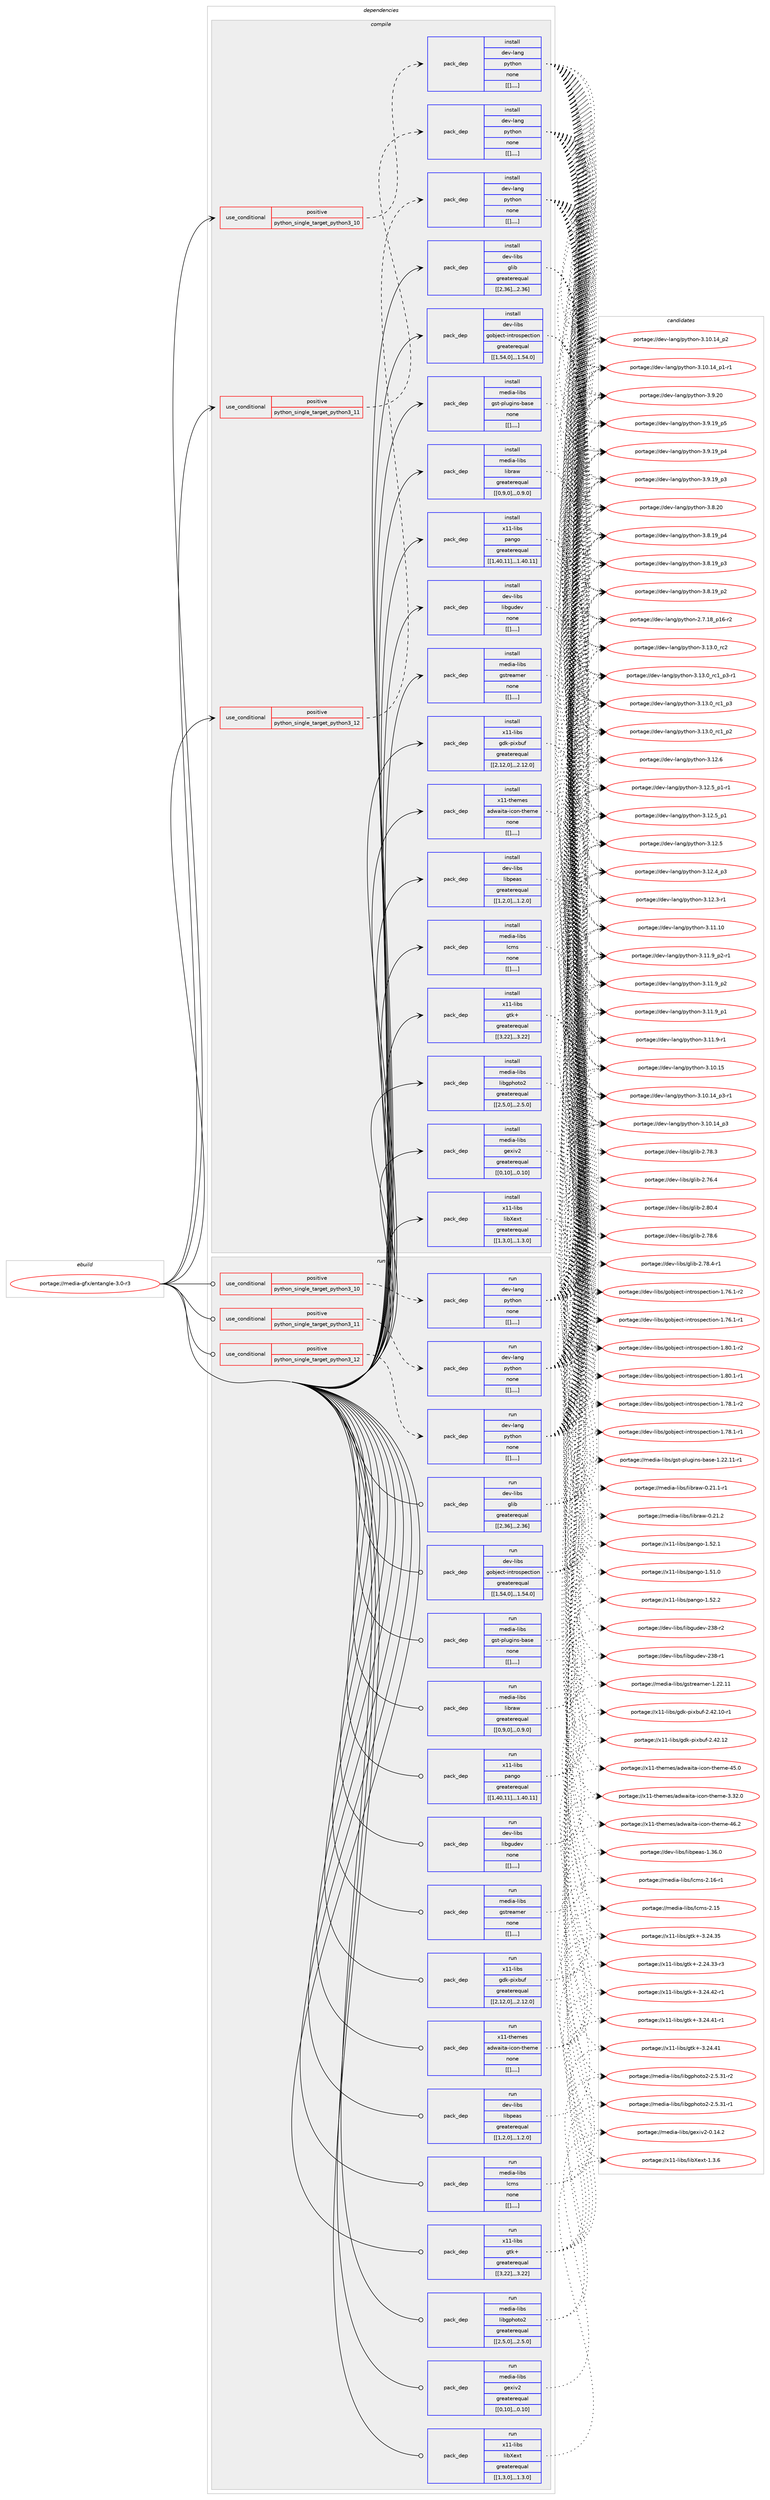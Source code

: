 digraph prolog {

# *************
# Graph options
# *************

newrank=true;
concentrate=true;
compound=true;
graph [rankdir=LR,fontname=Helvetica,fontsize=10,ranksep=1.5];#, ranksep=2.5, nodesep=0.2];
edge  [arrowhead=vee];
node  [fontname=Helvetica,fontsize=10];

# **********
# The ebuild
# **********

subgraph cluster_leftcol {
color=gray;
label=<<i>ebuild</i>>;
id [label="portage://media-gfx/entangle-3.0-r3", color=red, width=4, href="../media-gfx/entangle-3.0-r3.svg"];
}

# ****************
# The dependencies
# ****************

subgraph cluster_midcol {
color=gray;
label=<<i>dependencies</i>>;
subgraph cluster_compile {
fillcolor="#eeeeee";
style=filled;
label=<<i>compile</i>>;
subgraph cond74992 {
dependency300971 [label=<<TABLE BORDER="0" CELLBORDER="1" CELLSPACING="0" CELLPADDING="4"><TR><TD ROWSPAN="3" CELLPADDING="10">use_conditional</TD></TR><TR><TD>positive</TD></TR><TR><TD>python_single_target_python3_10</TD></TR></TABLE>>, shape=none, color=red];
subgraph pack223497 {
dependency300972 [label=<<TABLE BORDER="0" CELLBORDER="1" CELLSPACING="0" CELLPADDING="4" WIDTH="220"><TR><TD ROWSPAN="6" CELLPADDING="30">pack_dep</TD></TR><TR><TD WIDTH="110">install</TD></TR><TR><TD>dev-lang</TD></TR><TR><TD>python</TD></TR><TR><TD>none</TD></TR><TR><TD>[[],,,,]</TD></TR></TABLE>>, shape=none, color=blue];
}
dependency300971:e -> dependency300972:w [weight=20,style="dashed",arrowhead="vee"];
}
id:e -> dependency300971:w [weight=20,style="solid",arrowhead="vee"];
subgraph cond74993 {
dependency300973 [label=<<TABLE BORDER="0" CELLBORDER="1" CELLSPACING="0" CELLPADDING="4"><TR><TD ROWSPAN="3" CELLPADDING="10">use_conditional</TD></TR><TR><TD>positive</TD></TR><TR><TD>python_single_target_python3_11</TD></TR></TABLE>>, shape=none, color=red];
subgraph pack223498 {
dependency300974 [label=<<TABLE BORDER="0" CELLBORDER="1" CELLSPACING="0" CELLPADDING="4" WIDTH="220"><TR><TD ROWSPAN="6" CELLPADDING="30">pack_dep</TD></TR><TR><TD WIDTH="110">install</TD></TR><TR><TD>dev-lang</TD></TR><TR><TD>python</TD></TR><TR><TD>none</TD></TR><TR><TD>[[],,,,]</TD></TR></TABLE>>, shape=none, color=blue];
}
dependency300973:e -> dependency300974:w [weight=20,style="dashed",arrowhead="vee"];
}
id:e -> dependency300973:w [weight=20,style="solid",arrowhead="vee"];
subgraph cond74994 {
dependency300975 [label=<<TABLE BORDER="0" CELLBORDER="1" CELLSPACING="0" CELLPADDING="4"><TR><TD ROWSPAN="3" CELLPADDING="10">use_conditional</TD></TR><TR><TD>positive</TD></TR><TR><TD>python_single_target_python3_12</TD></TR></TABLE>>, shape=none, color=red];
subgraph pack223499 {
dependency300976 [label=<<TABLE BORDER="0" CELLBORDER="1" CELLSPACING="0" CELLPADDING="4" WIDTH="220"><TR><TD ROWSPAN="6" CELLPADDING="30">pack_dep</TD></TR><TR><TD WIDTH="110">install</TD></TR><TR><TD>dev-lang</TD></TR><TR><TD>python</TD></TR><TR><TD>none</TD></TR><TR><TD>[[],,,,]</TD></TR></TABLE>>, shape=none, color=blue];
}
dependency300975:e -> dependency300976:w [weight=20,style="dashed",arrowhead="vee"];
}
id:e -> dependency300975:w [weight=20,style="solid",arrowhead="vee"];
subgraph pack223500 {
dependency300977 [label=<<TABLE BORDER="0" CELLBORDER="1" CELLSPACING="0" CELLPADDING="4" WIDTH="220"><TR><TD ROWSPAN="6" CELLPADDING="30">pack_dep</TD></TR><TR><TD WIDTH="110">install</TD></TR><TR><TD>dev-libs</TD></TR><TR><TD>glib</TD></TR><TR><TD>greaterequal</TD></TR><TR><TD>[[2,36],,,2.36]</TD></TR></TABLE>>, shape=none, color=blue];
}
id:e -> dependency300977:w [weight=20,style="solid",arrowhead="vee"];
subgraph pack223501 {
dependency300978 [label=<<TABLE BORDER="0" CELLBORDER="1" CELLSPACING="0" CELLPADDING="4" WIDTH="220"><TR><TD ROWSPAN="6" CELLPADDING="30">pack_dep</TD></TR><TR><TD WIDTH="110">install</TD></TR><TR><TD>dev-libs</TD></TR><TR><TD>gobject-introspection</TD></TR><TR><TD>greaterequal</TD></TR><TR><TD>[[1,54,0],,,1.54.0]</TD></TR></TABLE>>, shape=none, color=blue];
}
id:e -> dependency300978:w [weight=20,style="solid",arrowhead="vee"];
subgraph pack223502 {
dependency300979 [label=<<TABLE BORDER="0" CELLBORDER="1" CELLSPACING="0" CELLPADDING="4" WIDTH="220"><TR><TD ROWSPAN="6" CELLPADDING="30">pack_dep</TD></TR><TR><TD WIDTH="110">install</TD></TR><TR><TD>dev-libs</TD></TR><TR><TD>libgudev</TD></TR><TR><TD>none</TD></TR><TR><TD>[[],,,,]</TD></TR></TABLE>>, shape=none, color=blue];
}
id:e -> dependency300979:w [weight=20,style="solid",arrowhead="vee"];
subgraph pack223503 {
dependency300980 [label=<<TABLE BORDER="0" CELLBORDER="1" CELLSPACING="0" CELLPADDING="4" WIDTH="220"><TR><TD ROWSPAN="6" CELLPADDING="30">pack_dep</TD></TR><TR><TD WIDTH="110">install</TD></TR><TR><TD>dev-libs</TD></TR><TR><TD>libpeas</TD></TR><TR><TD>greaterequal</TD></TR><TR><TD>[[1,2,0],,,1.2.0]</TD></TR></TABLE>>, shape=none, color=blue];
}
id:e -> dependency300980:w [weight=20,style="solid",arrowhead="vee"];
subgraph pack223504 {
dependency300981 [label=<<TABLE BORDER="0" CELLBORDER="1" CELLSPACING="0" CELLPADDING="4" WIDTH="220"><TR><TD ROWSPAN="6" CELLPADDING="30">pack_dep</TD></TR><TR><TD WIDTH="110">install</TD></TR><TR><TD>media-libs</TD></TR><TR><TD>gexiv2</TD></TR><TR><TD>greaterequal</TD></TR><TR><TD>[[0,10],,,0.10]</TD></TR></TABLE>>, shape=none, color=blue];
}
id:e -> dependency300981:w [weight=20,style="solid",arrowhead="vee"];
subgraph pack223505 {
dependency300982 [label=<<TABLE BORDER="0" CELLBORDER="1" CELLSPACING="0" CELLPADDING="4" WIDTH="220"><TR><TD ROWSPAN="6" CELLPADDING="30">pack_dep</TD></TR><TR><TD WIDTH="110">install</TD></TR><TR><TD>media-libs</TD></TR><TR><TD>gst-plugins-base</TD></TR><TR><TD>none</TD></TR><TR><TD>[[],,,,]</TD></TR></TABLE>>, shape=none, color=blue];
}
id:e -> dependency300982:w [weight=20,style="solid",arrowhead="vee"];
subgraph pack223506 {
dependency300983 [label=<<TABLE BORDER="0" CELLBORDER="1" CELLSPACING="0" CELLPADDING="4" WIDTH="220"><TR><TD ROWSPAN="6" CELLPADDING="30">pack_dep</TD></TR><TR><TD WIDTH="110">install</TD></TR><TR><TD>media-libs</TD></TR><TR><TD>gstreamer</TD></TR><TR><TD>none</TD></TR><TR><TD>[[],,,,]</TD></TR></TABLE>>, shape=none, color=blue];
}
id:e -> dependency300983:w [weight=20,style="solid",arrowhead="vee"];
subgraph pack223507 {
dependency300984 [label=<<TABLE BORDER="0" CELLBORDER="1" CELLSPACING="0" CELLPADDING="4" WIDTH="220"><TR><TD ROWSPAN="6" CELLPADDING="30">pack_dep</TD></TR><TR><TD WIDTH="110">install</TD></TR><TR><TD>media-libs</TD></TR><TR><TD>lcms</TD></TR><TR><TD>none</TD></TR><TR><TD>[[],,,,]</TD></TR></TABLE>>, shape=none, color=blue];
}
id:e -> dependency300984:w [weight=20,style="solid",arrowhead="vee"];
subgraph pack223508 {
dependency300985 [label=<<TABLE BORDER="0" CELLBORDER="1" CELLSPACING="0" CELLPADDING="4" WIDTH="220"><TR><TD ROWSPAN="6" CELLPADDING="30">pack_dep</TD></TR><TR><TD WIDTH="110">install</TD></TR><TR><TD>media-libs</TD></TR><TR><TD>libgphoto2</TD></TR><TR><TD>greaterequal</TD></TR><TR><TD>[[2,5,0],,,2.5.0]</TD></TR></TABLE>>, shape=none, color=blue];
}
id:e -> dependency300985:w [weight=20,style="solid",arrowhead="vee"];
subgraph pack223509 {
dependency300986 [label=<<TABLE BORDER="0" CELLBORDER="1" CELLSPACING="0" CELLPADDING="4" WIDTH="220"><TR><TD ROWSPAN="6" CELLPADDING="30">pack_dep</TD></TR><TR><TD WIDTH="110">install</TD></TR><TR><TD>media-libs</TD></TR><TR><TD>libraw</TD></TR><TR><TD>greaterequal</TD></TR><TR><TD>[[0,9,0],,,0.9.0]</TD></TR></TABLE>>, shape=none, color=blue];
}
id:e -> dependency300986:w [weight=20,style="solid",arrowhead="vee"];
subgraph pack223510 {
dependency300987 [label=<<TABLE BORDER="0" CELLBORDER="1" CELLSPACING="0" CELLPADDING="4" WIDTH="220"><TR><TD ROWSPAN="6" CELLPADDING="30">pack_dep</TD></TR><TR><TD WIDTH="110">install</TD></TR><TR><TD>x11-libs</TD></TR><TR><TD>gdk-pixbuf</TD></TR><TR><TD>greaterequal</TD></TR><TR><TD>[[2,12,0],,,2.12.0]</TD></TR></TABLE>>, shape=none, color=blue];
}
id:e -> dependency300987:w [weight=20,style="solid",arrowhead="vee"];
subgraph pack223511 {
dependency300988 [label=<<TABLE BORDER="0" CELLBORDER="1" CELLSPACING="0" CELLPADDING="4" WIDTH="220"><TR><TD ROWSPAN="6" CELLPADDING="30">pack_dep</TD></TR><TR><TD WIDTH="110">install</TD></TR><TR><TD>x11-libs</TD></TR><TR><TD>gtk+</TD></TR><TR><TD>greaterequal</TD></TR><TR><TD>[[3,22],,,3.22]</TD></TR></TABLE>>, shape=none, color=blue];
}
id:e -> dependency300988:w [weight=20,style="solid",arrowhead="vee"];
subgraph pack223512 {
dependency300989 [label=<<TABLE BORDER="0" CELLBORDER="1" CELLSPACING="0" CELLPADDING="4" WIDTH="220"><TR><TD ROWSPAN="6" CELLPADDING="30">pack_dep</TD></TR><TR><TD WIDTH="110">install</TD></TR><TR><TD>x11-libs</TD></TR><TR><TD>libXext</TD></TR><TR><TD>greaterequal</TD></TR><TR><TD>[[1,3,0],,,1.3.0]</TD></TR></TABLE>>, shape=none, color=blue];
}
id:e -> dependency300989:w [weight=20,style="solid",arrowhead="vee"];
subgraph pack223513 {
dependency300990 [label=<<TABLE BORDER="0" CELLBORDER="1" CELLSPACING="0" CELLPADDING="4" WIDTH="220"><TR><TD ROWSPAN="6" CELLPADDING="30">pack_dep</TD></TR><TR><TD WIDTH="110">install</TD></TR><TR><TD>x11-libs</TD></TR><TR><TD>pango</TD></TR><TR><TD>greaterequal</TD></TR><TR><TD>[[1,40,11],,,1.40.11]</TD></TR></TABLE>>, shape=none, color=blue];
}
id:e -> dependency300990:w [weight=20,style="solid",arrowhead="vee"];
subgraph pack223514 {
dependency300991 [label=<<TABLE BORDER="0" CELLBORDER="1" CELLSPACING="0" CELLPADDING="4" WIDTH="220"><TR><TD ROWSPAN="6" CELLPADDING="30">pack_dep</TD></TR><TR><TD WIDTH="110">install</TD></TR><TR><TD>x11-themes</TD></TR><TR><TD>adwaita-icon-theme</TD></TR><TR><TD>none</TD></TR><TR><TD>[[],,,,]</TD></TR></TABLE>>, shape=none, color=blue];
}
id:e -> dependency300991:w [weight=20,style="solid",arrowhead="vee"];
}
subgraph cluster_compileandrun {
fillcolor="#eeeeee";
style=filled;
label=<<i>compile and run</i>>;
}
subgraph cluster_run {
fillcolor="#eeeeee";
style=filled;
label=<<i>run</i>>;
subgraph cond74995 {
dependency300992 [label=<<TABLE BORDER="0" CELLBORDER="1" CELLSPACING="0" CELLPADDING="4"><TR><TD ROWSPAN="3" CELLPADDING="10">use_conditional</TD></TR><TR><TD>positive</TD></TR><TR><TD>python_single_target_python3_10</TD></TR></TABLE>>, shape=none, color=red];
subgraph pack223515 {
dependency300993 [label=<<TABLE BORDER="0" CELLBORDER="1" CELLSPACING="0" CELLPADDING="4" WIDTH="220"><TR><TD ROWSPAN="6" CELLPADDING="30">pack_dep</TD></TR><TR><TD WIDTH="110">run</TD></TR><TR><TD>dev-lang</TD></TR><TR><TD>python</TD></TR><TR><TD>none</TD></TR><TR><TD>[[],,,,]</TD></TR></TABLE>>, shape=none, color=blue];
}
dependency300992:e -> dependency300993:w [weight=20,style="dashed",arrowhead="vee"];
}
id:e -> dependency300992:w [weight=20,style="solid",arrowhead="odot"];
subgraph cond74996 {
dependency300994 [label=<<TABLE BORDER="0" CELLBORDER="1" CELLSPACING="0" CELLPADDING="4"><TR><TD ROWSPAN="3" CELLPADDING="10">use_conditional</TD></TR><TR><TD>positive</TD></TR><TR><TD>python_single_target_python3_11</TD></TR></TABLE>>, shape=none, color=red];
subgraph pack223516 {
dependency300995 [label=<<TABLE BORDER="0" CELLBORDER="1" CELLSPACING="0" CELLPADDING="4" WIDTH="220"><TR><TD ROWSPAN="6" CELLPADDING="30">pack_dep</TD></TR><TR><TD WIDTH="110">run</TD></TR><TR><TD>dev-lang</TD></TR><TR><TD>python</TD></TR><TR><TD>none</TD></TR><TR><TD>[[],,,,]</TD></TR></TABLE>>, shape=none, color=blue];
}
dependency300994:e -> dependency300995:w [weight=20,style="dashed",arrowhead="vee"];
}
id:e -> dependency300994:w [weight=20,style="solid",arrowhead="odot"];
subgraph cond74997 {
dependency300996 [label=<<TABLE BORDER="0" CELLBORDER="1" CELLSPACING="0" CELLPADDING="4"><TR><TD ROWSPAN="3" CELLPADDING="10">use_conditional</TD></TR><TR><TD>positive</TD></TR><TR><TD>python_single_target_python3_12</TD></TR></TABLE>>, shape=none, color=red];
subgraph pack223517 {
dependency300997 [label=<<TABLE BORDER="0" CELLBORDER="1" CELLSPACING="0" CELLPADDING="4" WIDTH="220"><TR><TD ROWSPAN="6" CELLPADDING="30">pack_dep</TD></TR><TR><TD WIDTH="110">run</TD></TR><TR><TD>dev-lang</TD></TR><TR><TD>python</TD></TR><TR><TD>none</TD></TR><TR><TD>[[],,,,]</TD></TR></TABLE>>, shape=none, color=blue];
}
dependency300996:e -> dependency300997:w [weight=20,style="dashed",arrowhead="vee"];
}
id:e -> dependency300996:w [weight=20,style="solid",arrowhead="odot"];
subgraph pack223518 {
dependency300998 [label=<<TABLE BORDER="0" CELLBORDER="1" CELLSPACING="0" CELLPADDING="4" WIDTH="220"><TR><TD ROWSPAN="6" CELLPADDING="30">pack_dep</TD></TR><TR><TD WIDTH="110">run</TD></TR><TR><TD>dev-libs</TD></TR><TR><TD>glib</TD></TR><TR><TD>greaterequal</TD></TR><TR><TD>[[2,36],,,2.36]</TD></TR></TABLE>>, shape=none, color=blue];
}
id:e -> dependency300998:w [weight=20,style="solid",arrowhead="odot"];
subgraph pack223519 {
dependency300999 [label=<<TABLE BORDER="0" CELLBORDER="1" CELLSPACING="0" CELLPADDING="4" WIDTH="220"><TR><TD ROWSPAN="6" CELLPADDING="30">pack_dep</TD></TR><TR><TD WIDTH="110">run</TD></TR><TR><TD>dev-libs</TD></TR><TR><TD>gobject-introspection</TD></TR><TR><TD>greaterequal</TD></TR><TR><TD>[[1,54,0],,,1.54.0]</TD></TR></TABLE>>, shape=none, color=blue];
}
id:e -> dependency300999:w [weight=20,style="solid",arrowhead="odot"];
subgraph pack223520 {
dependency301000 [label=<<TABLE BORDER="0" CELLBORDER="1" CELLSPACING="0" CELLPADDING="4" WIDTH="220"><TR><TD ROWSPAN="6" CELLPADDING="30">pack_dep</TD></TR><TR><TD WIDTH="110">run</TD></TR><TR><TD>dev-libs</TD></TR><TR><TD>libgudev</TD></TR><TR><TD>none</TD></TR><TR><TD>[[],,,,]</TD></TR></TABLE>>, shape=none, color=blue];
}
id:e -> dependency301000:w [weight=20,style="solid",arrowhead="odot"];
subgraph pack223521 {
dependency301001 [label=<<TABLE BORDER="0" CELLBORDER="1" CELLSPACING="0" CELLPADDING="4" WIDTH="220"><TR><TD ROWSPAN="6" CELLPADDING="30">pack_dep</TD></TR><TR><TD WIDTH="110">run</TD></TR><TR><TD>dev-libs</TD></TR><TR><TD>libpeas</TD></TR><TR><TD>greaterequal</TD></TR><TR><TD>[[1,2,0],,,1.2.0]</TD></TR></TABLE>>, shape=none, color=blue];
}
id:e -> dependency301001:w [weight=20,style="solid",arrowhead="odot"];
subgraph pack223522 {
dependency301002 [label=<<TABLE BORDER="0" CELLBORDER="1" CELLSPACING="0" CELLPADDING="4" WIDTH="220"><TR><TD ROWSPAN="6" CELLPADDING="30">pack_dep</TD></TR><TR><TD WIDTH="110">run</TD></TR><TR><TD>media-libs</TD></TR><TR><TD>gexiv2</TD></TR><TR><TD>greaterequal</TD></TR><TR><TD>[[0,10],,,0.10]</TD></TR></TABLE>>, shape=none, color=blue];
}
id:e -> dependency301002:w [weight=20,style="solid",arrowhead="odot"];
subgraph pack223523 {
dependency301003 [label=<<TABLE BORDER="0" CELLBORDER="1" CELLSPACING="0" CELLPADDING="4" WIDTH="220"><TR><TD ROWSPAN="6" CELLPADDING="30">pack_dep</TD></TR><TR><TD WIDTH="110">run</TD></TR><TR><TD>media-libs</TD></TR><TR><TD>gst-plugins-base</TD></TR><TR><TD>none</TD></TR><TR><TD>[[],,,,]</TD></TR></TABLE>>, shape=none, color=blue];
}
id:e -> dependency301003:w [weight=20,style="solid",arrowhead="odot"];
subgraph pack223524 {
dependency301004 [label=<<TABLE BORDER="0" CELLBORDER="1" CELLSPACING="0" CELLPADDING="4" WIDTH="220"><TR><TD ROWSPAN="6" CELLPADDING="30">pack_dep</TD></TR><TR><TD WIDTH="110">run</TD></TR><TR><TD>media-libs</TD></TR><TR><TD>gstreamer</TD></TR><TR><TD>none</TD></TR><TR><TD>[[],,,,]</TD></TR></TABLE>>, shape=none, color=blue];
}
id:e -> dependency301004:w [weight=20,style="solid",arrowhead="odot"];
subgraph pack223525 {
dependency301005 [label=<<TABLE BORDER="0" CELLBORDER="1" CELLSPACING="0" CELLPADDING="4" WIDTH="220"><TR><TD ROWSPAN="6" CELLPADDING="30">pack_dep</TD></TR><TR><TD WIDTH="110">run</TD></TR><TR><TD>media-libs</TD></TR><TR><TD>lcms</TD></TR><TR><TD>none</TD></TR><TR><TD>[[],,,,]</TD></TR></TABLE>>, shape=none, color=blue];
}
id:e -> dependency301005:w [weight=20,style="solid",arrowhead="odot"];
subgraph pack223526 {
dependency301006 [label=<<TABLE BORDER="0" CELLBORDER="1" CELLSPACING="0" CELLPADDING="4" WIDTH="220"><TR><TD ROWSPAN="6" CELLPADDING="30">pack_dep</TD></TR><TR><TD WIDTH="110">run</TD></TR><TR><TD>media-libs</TD></TR><TR><TD>libgphoto2</TD></TR><TR><TD>greaterequal</TD></TR><TR><TD>[[2,5,0],,,2.5.0]</TD></TR></TABLE>>, shape=none, color=blue];
}
id:e -> dependency301006:w [weight=20,style="solid",arrowhead="odot"];
subgraph pack223527 {
dependency301007 [label=<<TABLE BORDER="0" CELLBORDER="1" CELLSPACING="0" CELLPADDING="4" WIDTH="220"><TR><TD ROWSPAN="6" CELLPADDING="30">pack_dep</TD></TR><TR><TD WIDTH="110">run</TD></TR><TR><TD>media-libs</TD></TR><TR><TD>libraw</TD></TR><TR><TD>greaterequal</TD></TR><TR><TD>[[0,9,0],,,0.9.0]</TD></TR></TABLE>>, shape=none, color=blue];
}
id:e -> dependency301007:w [weight=20,style="solid",arrowhead="odot"];
subgraph pack223528 {
dependency301008 [label=<<TABLE BORDER="0" CELLBORDER="1" CELLSPACING="0" CELLPADDING="4" WIDTH="220"><TR><TD ROWSPAN="6" CELLPADDING="30">pack_dep</TD></TR><TR><TD WIDTH="110">run</TD></TR><TR><TD>x11-libs</TD></TR><TR><TD>gdk-pixbuf</TD></TR><TR><TD>greaterequal</TD></TR><TR><TD>[[2,12,0],,,2.12.0]</TD></TR></TABLE>>, shape=none, color=blue];
}
id:e -> dependency301008:w [weight=20,style="solid",arrowhead="odot"];
subgraph pack223529 {
dependency301009 [label=<<TABLE BORDER="0" CELLBORDER="1" CELLSPACING="0" CELLPADDING="4" WIDTH="220"><TR><TD ROWSPAN="6" CELLPADDING="30">pack_dep</TD></TR><TR><TD WIDTH="110">run</TD></TR><TR><TD>x11-libs</TD></TR><TR><TD>gtk+</TD></TR><TR><TD>greaterequal</TD></TR><TR><TD>[[3,22],,,3.22]</TD></TR></TABLE>>, shape=none, color=blue];
}
id:e -> dependency301009:w [weight=20,style="solid",arrowhead="odot"];
subgraph pack223530 {
dependency301010 [label=<<TABLE BORDER="0" CELLBORDER="1" CELLSPACING="0" CELLPADDING="4" WIDTH="220"><TR><TD ROWSPAN="6" CELLPADDING="30">pack_dep</TD></TR><TR><TD WIDTH="110">run</TD></TR><TR><TD>x11-libs</TD></TR><TR><TD>libXext</TD></TR><TR><TD>greaterequal</TD></TR><TR><TD>[[1,3,0],,,1.3.0]</TD></TR></TABLE>>, shape=none, color=blue];
}
id:e -> dependency301010:w [weight=20,style="solid",arrowhead="odot"];
subgraph pack223531 {
dependency301011 [label=<<TABLE BORDER="0" CELLBORDER="1" CELLSPACING="0" CELLPADDING="4" WIDTH="220"><TR><TD ROWSPAN="6" CELLPADDING="30">pack_dep</TD></TR><TR><TD WIDTH="110">run</TD></TR><TR><TD>x11-libs</TD></TR><TR><TD>pango</TD></TR><TR><TD>greaterequal</TD></TR><TR><TD>[[1,40,11],,,1.40.11]</TD></TR></TABLE>>, shape=none, color=blue];
}
id:e -> dependency301011:w [weight=20,style="solid",arrowhead="odot"];
subgraph pack223532 {
dependency301012 [label=<<TABLE BORDER="0" CELLBORDER="1" CELLSPACING="0" CELLPADDING="4" WIDTH="220"><TR><TD ROWSPAN="6" CELLPADDING="30">pack_dep</TD></TR><TR><TD WIDTH="110">run</TD></TR><TR><TD>x11-themes</TD></TR><TR><TD>adwaita-icon-theme</TD></TR><TR><TD>none</TD></TR><TR><TD>[[],,,,]</TD></TR></TABLE>>, shape=none, color=blue];
}
id:e -> dependency301012:w [weight=20,style="solid",arrowhead="odot"];
}
}

# **************
# The candidates
# **************

subgraph cluster_choices {
rank=same;
color=gray;
label=<<i>candidates</i>>;

subgraph choice223497 {
color=black;
nodesep=1;
choice10010111845108971101034711212111610411111045514649514648951149950 [label="portage://dev-lang/python-3.13.0_rc2", color=red, width=4,href="../dev-lang/python-3.13.0_rc2.svg"];
choice1001011184510897110103471121211161041111104551464951464895114994995112514511449 [label="portage://dev-lang/python-3.13.0_rc1_p3-r1", color=red, width=4,href="../dev-lang/python-3.13.0_rc1_p3-r1.svg"];
choice100101118451089711010347112121116104111110455146495146489511499499511251 [label="portage://dev-lang/python-3.13.0_rc1_p3", color=red, width=4,href="../dev-lang/python-3.13.0_rc1_p3.svg"];
choice100101118451089711010347112121116104111110455146495146489511499499511250 [label="portage://dev-lang/python-3.13.0_rc1_p2", color=red, width=4,href="../dev-lang/python-3.13.0_rc1_p2.svg"];
choice10010111845108971101034711212111610411111045514649504654 [label="portage://dev-lang/python-3.12.6", color=red, width=4,href="../dev-lang/python-3.12.6.svg"];
choice1001011184510897110103471121211161041111104551464950465395112494511449 [label="portage://dev-lang/python-3.12.5_p1-r1", color=red, width=4,href="../dev-lang/python-3.12.5_p1-r1.svg"];
choice100101118451089711010347112121116104111110455146495046539511249 [label="portage://dev-lang/python-3.12.5_p1", color=red, width=4,href="../dev-lang/python-3.12.5_p1.svg"];
choice10010111845108971101034711212111610411111045514649504653 [label="portage://dev-lang/python-3.12.5", color=red, width=4,href="../dev-lang/python-3.12.5.svg"];
choice100101118451089711010347112121116104111110455146495046529511251 [label="portage://dev-lang/python-3.12.4_p3", color=red, width=4,href="../dev-lang/python-3.12.4_p3.svg"];
choice100101118451089711010347112121116104111110455146495046514511449 [label="portage://dev-lang/python-3.12.3-r1", color=red, width=4,href="../dev-lang/python-3.12.3-r1.svg"];
choice1001011184510897110103471121211161041111104551464949464948 [label="portage://dev-lang/python-3.11.10", color=red, width=4,href="../dev-lang/python-3.11.10.svg"];
choice1001011184510897110103471121211161041111104551464949465795112504511449 [label="portage://dev-lang/python-3.11.9_p2-r1", color=red, width=4,href="../dev-lang/python-3.11.9_p2-r1.svg"];
choice100101118451089711010347112121116104111110455146494946579511250 [label="portage://dev-lang/python-3.11.9_p2", color=red, width=4,href="../dev-lang/python-3.11.9_p2.svg"];
choice100101118451089711010347112121116104111110455146494946579511249 [label="portage://dev-lang/python-3.11.9_p1", color=red, width=4,href="../dev-lang/python-3.11.9_p1.svg"];
choice100101118451089711010347112121116104111110455146494946574511449 [label="portage://dev-lang/python-3.11.9-r1", color=red, width=4,href="../dev-lang/python-3.11.9-r1.svg"];
choice1001011184510897110103471121211161041111104551464948464953 [label="portage://dev-lang/python-3.10.15", color=red, width=4,href="../dev-lang/python-3.10.15.svg"];
choice100101118451089711010347112121116104111110455146494846495295112514511449 [label="portage://dev-lang/python-3.10.14_p3-r1", color=red, width=4,href="../dev-lang/python-3.10.14_p3-r1.svg"];
choice10010111845108971101034711212111610411111045514649484649529511251 [label="portage://dev-lang/python-3.10.14_p3", color=red, width=4,href="../dev-lang/python-3.10.14_p3.svg"];
choice10010111845108971101034711212111610411111045514649484649529511250 [label="portage://dev-lang/python-3.10.14_p2", color=red, width=4,href="../dev-lang/python-3.10.14_p2.svg"];
choice100101118451089711010347112121116104111110455146494846495295112494511449 [label="portage://dev-lang/python-3.10.14_p1-r1", color=red, width=4,href="../dev-lang/python-3.10.14_p1-r1.svg"];
choice10010111845108971101034711212111610411111045514657465048 [label="portage://dev-lang/python-3.9.20", color=red, width=4,href="../dev-lang/python-3.9.20.svg"];
choice100101118451089711010347112121116104111110455146574649579511253 [label="portage://dev-lang/python-3.9.19_p5", color=red, width=4,href="../dev-lang/python-3.9.19_p5.svg"];
choice100101118451089711010347112121116104111110455146574649579511252 [label="portage://dev-lang/python-3.9.19_p4", color=red, width=4,href="../dev-lang/python-3.9.19_p4.svg"];
choice100101118451089711010347112121116104111110455146574649579511251 [label="portage://dev-lang/python-3.9.19_p3", color=red, width=4,href="../dev-lang/python-3.9.19_p3.svg"];
choice10010111845108971101034711212111610411111045514656465048 [label="portage://dev-lang/python-3.8.20", color=red, width=4,href="../dev-lang/python-3.8.20.svg"];
choice100101118451089711010347112121116104111110455146564649579511252 [label="portage://dev-lang/python-3.8.19_p4", color=red, width=4,href="../dev-lang/python-3.8.19_p4.svg"];
choice100101118451089711010347112121116104111110455146564649579511251 [label="portage://dev-lang/python-3.8.19_p3", color=red, width=4,href="../dev-lang/python-3.8.19_p3.svg"];
choice100101118451089711010347112121116104111110455146564649579511250 [label="portage://dev-lang/python-3.8.19_p2", color=red, width=4,href="../dev-lang/python-3.8.19_p2.svg"];
choice100101118451089711010347112121116104111110455046554649569511249544511450 [label="portage://dev-lang/python-2.7.18_p16-r2", color=red, width=4,href="../dev-lang/python-2.7.18_p16-r2.svg"];
dependency300972:e -> choice10010111845108971101034711212111610411111045514649514648951149950:w [style=dotted,weight="100"];
dependency300972:e -> choice1001011184510897110103471121211161041111104551464951464895114994995112514511449:w [style=dotted,weight="100"];
dependency300972:e -> choice100101118451089711010347112121116104111110455146495146489511499499511251:w [style=dotted,weight="100"];
dependency300972:e -> choice100101118451089711010347112121116104111110455146495146489511499499511250:w [style=dotted,weight="100"];
dependency300972:e -> choice10010111845108971101034711212111610411111045514649504654:w [style=dotted,weight="100"];
dependency300972:e -> choice1001011184510897110103471121211161041111104551464950465395112494511449:w [style=dotted,weight="100"];
dependency300972:e -> choice100101118451089711010347112121116104111110455146495046539511249:w [style=dotted,weight="100"];
dependency300972:e -> choice10010111845108971101034711212111610411111045514649504653:w [style=dotted,weight="100"];
dependency300972:e -> choice100101118451089711010347112121116104111110455146495046529511251:w [style=dotted,weight="100"];
dependency300972:e -> choice100101118451089711010347112121116104111110455146495046514511449:w [style=dotted,weight="100"];
dependency300972:e -> choice1001011184510897110103471121211161041111104551464949464948:w [style=dotted,weight="100"];
dependency300972:e -> choice1001011184510897110103471121211161041111104551464949465795112504511449:w [style=dotted,weight="100"];
dependency300972:e -> choice100101118451089711010347112121116104111110455146494946579511250:w [style=dotted,weight="100"];
dependency300972:e -> choice100101118451089711010347112121116104111110455146494946579511249:w [style=dotted,weight="100"];
dependency300972:e -> choice100101118451089711010347112121116104111110455146494946574511449:w [style=dotted,weight="100"];
dependency300972:e -> choice1001011184510897110103471121211161041111104551464948464953:w [style=dotted,weight="100"];
dependency300972:e -> choice100101118451089711010347112121116104111110455146494846495295112514511449:w [style=dotted,weight="100"];
dependency300972:e -> choice10010111845108971101034711212111610411111045514649484649529511251:w [style=dotted,weight="100"];
dependency300972:e -> choice10010111845108971101034711212111610411111045514649484649529511250:w [style=dotted,weight="100"];
dependency300972:e -> choice100101118451089711010347112121116104111110455146494846495295112494511449:w [style=dotted,weight="100"];
dependency300972:e -> choice10010111845108971101034711212111610411111045514657465048:w [style=dotted,weight="100"];
dependency300972:e -> choice100101118451089711010347112121116104111110455146574649579511253:w [style=dotted,weight="100"];
dependency300972:e -> choice100101118451089711010347112121116104111110455146574649579511252:w [style=dotted,weight="100"];
dependency300972:e -> choice100101118451089711010347112121116104111110455146574649579511251:w [style=dotted,weight="100"];
dependency300972:e -> choice10010111845108971101034711212111610411111045514656465048:w [style=dotted,weight="100"];
dependency300972:e -> choice100101118451089711010347112121116104111110455146564649579511252:w [style=dotted,weight="100"];
dependency300972:e -> choice100101118451089711010347112121116104111110455146564649579511251:w [style=dotted,weight="100"];
dependency300972:e -> choice100101118451089711010347112121116104111110455146564649579511250:w [style=dotted,weight="100"];
dependency300972:e -> choice100101118451089711010347112121116104111110455046554649569511249544511450:w [style=dotted,weight="100"];
}
subgraph choice223498 {
color=black;
nodesep=1;
choice10010111845108971101034711212111610411111045514649514648951149950 [label="portage://dev-lang/python-3.13.0_rc2", color=red, width=4,href="../dev-lang/python-3.13.0_rc2.svg"];
choice1001011184510897110103471121211161041111104551464951464895114994995112514511449 [label="portage://dev-lang/python-3.13.0_rc1_p3-r1", color=red, width=4,href="../dev-lang/python-3.13.0_rc1_p3-r1.svg"];
choice100101118451089711010347112121116104111110455146495146489511499499511251 [label="portage://dev-lang/python-3.13.0_rc1_p3", color=red, width=4,href="../dev-lang/python-3.13.0_rc1_p3.svg"];
choice100101118451089711010347112121116104111110455146495146489511499499511250 [label="portage://dev-lang/python-3.13.0_rc1_p2", color=red, width=4,href="../dev-lang/python-3.13.0_rc1_p2.svg"];
choice10010111845108971101034711212111610411111045514649504654 [label="portage://dev-lang/python-3.12.6", color=red, width=4,href="../dev-lang/python-3.12.6.svg"];
choice1001011184510897110103471121211161041111104551464950465395112494511449 [label="portage://dev-lang/python-3.12.5_p1-r1", color=red, width=4,href="../dev-lang/python-3.12.5_p1-r1.svg"];
choice100101118451089711010347112121116104111110455146495046539511249 [label="portage://dev-lang/python-3.12.5_p1", color=red, width=4,href="../dev-lang/python-3.12.5_p1.svg"];
choice10010111845108971101034711212111610411111045514649504653 [label="portage://dev-lang/python-3.12.5", color=red, width=4,href="../dev-lang/python-3.12.5.svg"];
choice100101118451089711010347112121116104111110455146495046529511251 [label="portage://dev-lang/python-3.12.4_p3", color=red, width=4,href="../dev-lang/python-3.12.4_p3.svg"];
choice100101118451089711010347112121116104111110455146495046514511449 [label="portage://dev-lang/python-3.12.3-r1", color=red, width=4,href="../dev-lang/python-3.12.3-r1.svg"];
choice1001011184510897110103471121211161041111104551464949464948 [label="portage://dev-lang/python-3.11.10", color=red, width=4,href="../dev-lang/python-3.11.10.svg"];
choice1001011184510897110103471121211161041111104551464949465795112504511449 [label="portage://dev-lang/python-3.11.9_p2-r1", color=red, width=4,href="../dev-lang/python-3.11.9_p2-r1.svg"];
choice100101118451089711010347112121116104111110455146494946579511250 [label="portage://dev-lang/python-3.11.9_p2", color=red, width=4,href="../dev-lang/python-3.11.9_p2.svg"];
choice100101118451089711010347112121116104111110455146494946579511249 [label="portage://dev-lang/python-3.11.9_p1", color=red, width=4,href="../dev-lang/python-3.11.9_p1.svg"];
choice100101118451089711010347112121116104111110455146494946574511449 [label="portage://dev-lang/python-3.11.9-r1", color=red, width=4,href="../dev-lang/python-3.11.9-r1.svg"];
choice1001011184510897110103471121211161041111104551464948464953 [label="portage://dev-lang/python-3.10.15", color=red, width=4,href="../dev-lang/python-3.10.15.svg"];
choice100101118451089711010347112121116104111110455146494846495295112514511449 [label="portage://dev-lang/python-3.10.14_p3-r1", color=red, width=4,href="../dev-lang/python-3.10.14_p3-r1.svg"];
choice10010111845108971101034711212111610411111045514649484649529511251 [label="portage://dev-lang/python-3.10.14_p3", color=red, width=4,href="../dev-lang/python-3.10.14_p3.svg"];
choice10010111845108971101034711212111610411111045514649484649529511250 [label="portage://dev-lang/python-3.10.14_p2", color=red, width=4,href="../dev-lang/python-3.10.14_p2.svg"];
choice100101118451089711010347112121116104111110455146494846495295112494511449 [label="portage://dev-lang/python-3.10.14_p1-r1", color=red, width=4,href="../dev-lang/python-3.10.14_p1-r1.svg"];
choice10010111845108971101034711212111610411111045514657465048 [label="portage://dev-lang/python-3.9.20", color=red, width=4,href="../dev-lang/python-3.9.20.svg"];
choice100101118451089711010347112121116104111110455146574649579511253 [label="portage://dev-lang/python-3.9.19_p5", color=red, width=4,href="../dev-lang/python-3.9.19_p5.svg"];
choice100101118451089711010347112121116104111110455146574649579511252 [label="portage://dev-lang/python-3.9.19_p4", color=red, width=4,href="../dev-lang/python-3.9.19_p4.svg"];
choice100101118451089711010347112121116104111110455146574649579511251 [label="portage://dev-lang/python-3.9.19_p3", color=red, width=4,href="../dev-lang/python-3.9.19_p3.svg"];
choice10010111845108971101034711212111610411111045514656465048 [label="portage://dev-lang/python-3.8.20", color=red, width=4,href="../dev-lang/python-3.8.20.svg"];
choice100101118451089711010347112121116104111110455146564649579511252 [label="portage://dev-lang/python-3.8.19_p4", color=red, width=4,href="../dev-lang/python-3.8.19_p4.svg"];
choice100101118451089711010347112121116104111110455146564649579511251 [label="portage://dev-lang/python-3.8.19_p3", color=red, width=4,href="../dev-lang/python-3.8.19_p3.svg"];
choice100101118451089711010347112121116104111110455146564649579511250 [label="portage://dev-lang/python-3.8.19_p2", color=red, width=4,href="../dev-lang/python-3.8.19_p2.svg"];
choice100101118451089711010347112121116104111110455046554649569511249544511450 [label="portage://dev-lang/python-2.7.18_p16-r2", color=red, width=4,href="../dev-lang/python-2.7.18_p16-r2.svg"];
dependency300974:e -> choice10010111845108971101034711212111610411111045514649514648951149950:w [style=dotted,weight="100"];
dependency300974:e -> choice1001011184510897110103471121211161041111104551464951464895114994995112514511449:w [style=dotted,weight="100"];
dependency300974:e -> choice100101118451089711010347112121116104111110455146495146489511499499511251:w [style=dotted,weight="100"];
dependency300974:e -> choice100101118451089711010347112121116104111110455146495146489511499499511250:w [style=dotted,weight="100"];
dependency300974:e -> choice10010111845108971101034711212111610411111045514649504654:w [style=dotted,weight="100"];
dependency300974:e -> choice1001011184510897110103471121211161041111104551464950465395112494511449:w [style=dotted,weight="100"];
dependency300974:e -> choice100101118451089711010347112121116104111110455146495046539511249:w [style=dotted,weight="100"];
dependency300974:e -> choice10010111845108971101034711212111610411111045514649504653:w [style=dotted,weight="100"];
dependency300974:e -> choice100101118451089711010347112121116104111110455146495046529511251:w [style=dotted,weight="100"];
dependency300974:e -> choice100101118451089711010347112121116104111110455146495046514511449:w [style=dotted,weight="100"];
dependency300974:e -> choice1001011184510897110103471121211161041111104551464949464948:w [style=dotted,weight="100"];
dependency300974:e -> choice1001011184510897110103471121211161041111104551464949465795112504511449:w [style=dotted,weight="100"];
dependency300974:e -> choice100101118451089711010347112121116104111110455146494946579511250:w [style=dotted,weight="100"];
dependency300974:e -> choice100101118451089711010347112121116104111110455146494946579511249:w [style=dotted,weight="100"];
dependency300974:e -> choice100101118451089711010347112121116104111110455146494946574511449:w [style=dotted,weight="100"];
dependency300974:e -> choice1001011184510897110103471121211161041111104551464948464953:w [style=dotted,weight="100"];
dependency300974:e -> choice100101118451089711010347112121116104111110455146494846495295112514511449:w [style=dotted,weight="100"];
dependency300974:e -> choice10010111845108971101034711212111610411111045514649484649529511251:w [style=dotted,weight="100"];
dependency300974:e -> choice10010111845108971101034711212111610411111045514649484649529511250:w [style=dotted,weight="100"];
dependency300974:e -> choice100101118451089711010347112121116104111110455146494846495295112494511449:w [style=dotted,weight="100"];
dependency300974:e -> choice10010111845108971101034711212111610411111045514657465048:w [style=dotted,weight="100"];
dependency300974:e -> choice100101118451089711010347112121116104111110455146574649579511253:w [style=dotted,weight="100"];
dependency300974:e -> choice100101118451089711010347112121116104111110455146574649579511252:w [style=dotted,weight="100"];
dependency300974:e -> choice100101118451089711010347112121116104111110455146574649579511251:w [style=dotted,weight="100"];
dependency300974:e -> choice10010111845108971101034711212111610411111045514656465048:w [style=dotted,weight="100"];
dependency300974:e -> choice100101118451089711010347112121116104111110455146564649579511252:w [style=dotted,weight="100"];
dependency300974:e -> choice100101118451089711010347112121116104111110455146564649579511251:w [style=dotted,weight="100"];
dependency300974:e -> choice100101118451089711010347112121116104111110455146564649579511250:w [style=dotted,weight="100"];
dependency300974:e -> choice100101118451089711010347112121116104111110455046554649569511249544511450:w [style=dotted,weight="100"];
}
subgraph choice223499 {
color=black;
nodesep=1;
choice10010111845108971101034711212111610411111045514649514648951149950 [label="portage://dev-lang/python-3.13.0_rc2", color=red, width=4,href="../dev-lang/python-3.13.0_rc2.svg"];
choice1001011184510897110103471121211161041111104551464951464895114994995112514511449 [label="portage://dev-lang/python-3.13.0_rc1_p3-r1", color=red, width=4,href="../dev-lang/python-3.13.0_rc1_p3-r1.svg"];
choice100101118451089711010347112121116104111110455146495146489511499499511251 [label="portage://dev-lang/python-3.13.0_rc1_p3", color=red, width=4,href="../dev-lang/python-3.13.0_rc1_p3.svg"];
choice100101118451089711010347112121116104111110455146495146489511499499511250 [label="portage://dev-lang/python-3.13.0_rc1_p2", color=red, width=4,href="../dev-lang/python-3.13.0_rc1_p2.svg"];
choice10010111845108971101034711212111610411111045514649504654 [label="portage://dev-lang/python-3.12.6", color=red, width=4,href="../dev-lang/python-3.12.6.svg"];
choice1001011184510897110103471121211161041111104551464950465395112494511449 [label="portage://dev-lang/python-3.12.5_p1-r1", color=red, width=4,href="../dev-lang/python-3.12.5_p1-r1.svg"];
choice100101118451089711010347112121116104111110455146495046539511249 [label="portage://dev-lang/python-3.12.5_p1", color=red, width=4,href="../dev-lang/python-3.12.5_p1.svg"];
choice10010111845108971101034711212111610411111045514649504653 [label="portage://dev-lang/python-3.12.5", color=red, width=4,href="../dev-lang/python-3.12.5.svg"];
choice100101118451089711010347112121116104111110455146495046529511251 [label="portage://dev-lang/python-3.12.4_p3", color=red, width=4,href="../dev-lang/python-3.12.4_p3.svg"];
choice100101118451089711010347112121116104111110455146495046514511449 [label="portage://dev-lang/python-3.12.3-r1", color=red, width=4,href="../dev-lang/python-3.12.3-r1.svg"];
choice1001011184510897110103471121211161041111104551464949464948 [label="portage://dev-lang/python-3.11.10", color=red, width=4,href="../dev-lang/python-3.11.10.svg"];
choice1001011184510897110103471121211161041111104551464949465795112504511449 [label="portage://dev-lang/python-3.11.9_p2-r1", color=red, width=4,href="../dev-lang/python-3.11.9_p2-r1.svg"];
choice100101118451089711010347112121116104111110455146494946579511250 [label="portage://dev-lang/python-3.11.9_p2", color=red, width=4,href="../dev-lang/python-3.11.9_p2.svg"];
choice100101118451089711010347112121116104111110455146494946579511249 [label="portage://dev-lang/python-3.11.9_p1", color=red, width=4,href="../dev-lang/python-3.11.9_p1.svg"];
choice100101118451089711010347112121116104111110455146494946574511449 [label="portage://dev-lang/python-3.11.9-r1", color=red, width=4,href="../dev-lang/python-3.11.9-r1.svg"];
choice1001011184510897110103471121211161041111104551464948464953 [label="portage://dev-lang/python-3.10.15", color=red, width=4,href="../dev-lang/python-3.10.15.svg"];
choice100101118451089711010347112121116104111110455146494846495295112514511449 [label="portage://dev-lang/python-3.10.14_p3-r1", color=red, width=4,href="../dev-lang/python-3.10.14_p3-r1.svg"];
choice10010111845108971101034711212111610411111045514649484649529511251 [label="portage://dev-lang/python-3.10.14_p3", color=red, width=4,href="../dev-lang/python-3.10.14_p3.svg"];
choice10010111845108971101034711212111610411111045514649484649529511250 [label="portage://dev-lang/python-3.10.14_p2", color=red, width=4,href="../dev-lang/python-3.10.14_p2.svg"];
choice100101118451089711010347112121116104111110455146494846495295112494511449 [label="portage://dev-lang/python-3.10.14_p1-r1", color=red, width=4,href="../dev-lang/python-3.10.14_p1-r1.svg"];
choice10010111845108971101034711212111610411111045514657465048 [label="portage://dev-lang/python-3.9.20", color=red, width=4,href="../dev-lang/python-3.9.20.svg"];
choice100101118451089711010347112121116104111110455146574649579511253 [label="portage://dev-lang/python-3.9.19_p5", color=red, width=4,href="../dev-lang/python-3.9.19_p5.svg"];
choice100101118451089711010347112121116104111110455146574649579511252 [label="portage://dev-lang/python-3.9.19_p4", color=red, width=4,href="../dev-lang/python-3.9.19_p4.svg"];
choice100101118451089711010347112121116104111110455146574649579511251 [label="portage://dev-lang/python-3.9.19_p3", color=red, width=4,href="../dev-lang/python-3.9.19_p3.svg"];
choice10010111845108971101034711212111610411111045514656465048 [label="portage://dev-lang/python-3.8.20", color=red, width=4,href="../dev-lang/python-3.8.20.svg"];
choice100101118451089711010347112121116104111110455146564649579511252 [label="portage://dev-lang/python-3.8.19_p4", color=red, width=4,href="../dev-lang/python-3.8.19_p4.svg"];
choice100101118451089711010347112121116104111110455146564649579511251 [label="portage://dev-lang/python-3.8.19_p3", color=red, width=4,href="../dev-lang/python-3.8.19_p3.svg"];
choice100101118451089711010347112121116104111110455146564649579511250 [label="portage://dev-lang/python-3.8.19_p2", color=red, width=4,href="../dev-lang/python-3.8.19_p2.svg"];
choice100101118451089711010347112121116104111110455046554649569511249544511450 [label="portage://dev-lang/python-2.7.18_p16-r2", color=red, width=4,href="../dev-lang/python-2.7.18_p16-r2.svg"];
dependency300976:e -> choice10010111845108971101034711212111610411111045514649514648951149950:w [style=dotted,weight="100"];
dependency300976:e -> choice1001011184510897110103471121211161041111104551464951464895114994995112514511449:w [style=dotted,weight="100"];
dependency300976:e -> choice100101118451089711010347112121116104111110455146495146489511499499511251:w [style=dotted,weight="100"];
dependency300976:e -> choice100101118451089711010347112121116104111110455146495146489511499499511250:w [style=dotted,weight="100"];
dependency300976:e -> choice10010111845108971101034711212111610411111045514649504654:w [style=dotted,weight="100"];
dependency300976:e -> choice1001011184510897110103471121211161041111104551464950465395112494511449:w [style=dotted,weight="100"];
dependency300976:e -> choice100101118451089711010347112121116104111110455146495046539511249:w [style=dotted,weight="100"];
dependency300976:e -> choice10010111845108971101034711212111610411111045514649504653:w [style=dotted,weight="100"];
dependency300976:e -> choice100101118451089711010347112121116104111110455146495046529511251:w [style=dotted,weight="100"];
dependency300976:e -> choice100101118451089711010347112121116104111110455146495046514511449:w [style=dotted,weight="100"];
dependency300976:e -> choice1001011184510897110103471121211161041111104551464949464948:w [style=dotted,weight="100"];
dependency300976:e -> choice1001011184510897110103471121211161041111104551464949465795112504511449:w [style=dotted,weight="100"];
dependency300976:e -> choice100101118451089711010347112121116104111110455146494946579511250:w [style=dotted,weight="100"];
dependency300976:e -> choice100101118451089711010347112121116104111110455146494946579511249:w [style=dotted,weight="100"];
dependency300976:e -> choice100101118451089711010347112121116104111110455146494946574511449:w [style=dotted,weight="100"];
dependency300976:e -> choice1001011184510897110103471121211161041111104551464948464953:w [style=dotted,weight="100"];
dependency300976:e -> choice100101118451089711010347112121116104111110455146494846495295112514511449:w [style=dotted,weight="100"];
dependency300976:e -> choice10010111845108971101034711212111610411111045514649484649529511251:w [style=dotted,weight="100"];
dependency300976:e -> choice10010111845108971101034711212111610411111045514649484649529511250:w [style=dotted,weight="100"];
dependency300976:e -> choice100101118451089711010347112121116104111110455146494846495295112494511449:w [style=dotted,weight="100"];
dependency300976:e -> choice10010111845108971101034711212111610411111045514657465048:w [style=dotted,weight="100"];
dependency300976:e -> choice100101118451089711010347112121116104111110455146574649579511253:w [style=dotted,weight="100"];
dependency300976:e -> choice100101118451089711010347112121116104111110455146574649579511252:w [style=dotted,weight="100"];
dependency300976:e -> choice100101118451089711010347112121116104111110455146574649579511251:w [style=dotted,weight="100"];
dependency300976:e -> choice10010111845108971101034711212111610411111045514656465048:w [style=dotted,weight="100"];
dependency300976:e -> choice100101118451089711010347112121116104111110455146564649579511252:w [style=dotted,weight="100"];
dependency300976:e -> choice100101118451089711010347112121116104111110455146564649579511251:w [style=dotted,weight="100"];
dependency300976:e -> choice100101118451089711010347112121116104111110455146564649579511250:w [style=dotted,weight="100"];
dependency300976:e -> choice100101118451089711010347112121116104111110455046554649569511249544511450:w [style=dotted,weight="100"];
}
subgraph choice223500 {
color=black;
nodesep=1;
choice1001011184510810598115471031081059845504656484652 [label="portage://dev-libs/glib-2.80.4", color=red, width=4,href="../dev-libs/glib-2.80.4.svg"];
choice1001011184510810598115471031081059845504655564654 [label="portage://dev-libs/glib-2.78.6", color=red, width=4,href="../dev-libs/glib-2.78.6.svg"];
choice10010111845108105981154710310810598455046555646524511449 [label="portage://dev-libs/glib-2.78.4-r1", color=red, width=4,href="../dev-libs/glib-2.78.4-r1.svg"];
choice1001011184510810598115471031081059845504655564651 [label="portage://dev-libs/glib-2.78.3", color=red, width=4,href="../dev-libs/glib-2.78.3.svg"];
choice1001011184510810598115471031081059845504655544652 [label="portage://dev-libs/glib-2.76.4", color=red, width=4,href="../dev-libs/glib-2.76.4.svg"];
dependency300977:e -> choice1001011184510810598115471031081059845504656484652:w [style=dotted,weight="100"];
dependency300977:e -> choice1001011184510810598115471031081059845504655564654:w [style=dotted,weight="100"];
dependency300977:e -> choice10010111845108105981154710310810598455046555646524511449:w [style=dotted,weight="100"];
dependency300977:e -> choice1001011184510810598115471031081059845504655564651:w [style=dotted,weight="100"];
dependency300977:e -> choice1001011184510810598115471031081059845504655544652:w [style=dotted,weight="100"];
}
subgraph choice223501 {
color=black;
nodesep=1;
choice10010111845108105981154710311198106101991164510511011611411111511210199116105111110454946564846494511450 [label="portage://dev-libs/gobject-introspection-1.80.1-r2", color=red, width=4,href="../dev-libs/gobject-introspection-1.80.1-r2.svg"];
choice10010111845108105981154710311198106101991164510511011611411111511210199116105111110454946564846494511449 [label="portage://dev-libs/gobject-introspection-1.80.1-r1", color=red, width=4,href="../dev-libs/gobject-introspection-1.80.1-r1.svg"];
choice10010111845108105981154710311198106101991164510511011611411111511210199116105111110454946555646494511450 [label="portage://dev-libs/gobject-introspection-1.78.1-r2", color=red, width=4,href="../dev-libs/gobject-introspection-1.78.1-r2.svg"];
choice10010111845108105981154710311198106101991164510511011611411111511210199116105111110454946555646494511449 [label="portage://dev-libs/gobject-introspection-1.78.1-r1", color=red, width=4,href="../dev-libs/gobject-introspection-1.78.1-r1.svg"];
choice10010111845108105981154710311198106101991164510511011611411111511210199116105111110454946555446494511450 [label="portage://dev-libs/gobject-introspection-1.76.1-r2", color=red, width=4,href="../dev-libs/gobject-introspection-1.76.1-r2.svg"];
choice10010111845108105981154710311198106101991164510511011611411111511210199116105111110454946555446494511449 [label="portage://dev-libs/gobject-introspection-1.76.1-r1", color=red, width=4,href="../dev-libs/gobject-introspection-1.76.1-r1.svg"];
dependency300978:e -> choice10010111845108105981154710311198106101991164510511011611411111511210199116105111110454946564846494511450:w [style=dotted,weight="100"];
dependency300978:e -> choice10010111845108105981154710311198106101991164510511011611411111511210199116105111110454946564846494511449:w [style=dotted,weight="100"];
dependency300978:e -> choice10010111845108105981154710311198106101991164510511011611411111511210199116105111110454946555646494511450:w [style=dotted,weight="100"];
dependency300978:e -> choice10010111845108105981154710311198106101991164510511011611411111511210199116105111110454946555646494511449:w [style=dotted,weight="100"];
dependency300978:e -> choice10010111845108105981154710311198106101991164510511011611411111511210199116105111110454946555446494511450:w [style=dotted,weight="100"];
dependency300978:e -> choice10010111845108105981154710311198106101991164510511011611411111511210199116105111110454946555446494511449:w [style=dotted,weight="100"];
}
subgraph choice223502 {
color=black;
nodesep=1;
choice10010111845108105981154710810598103117100101118455051564511450 [label="portage://dev-libs/libgudev-238-r2", color=red, width=4,href="../dev-libs/libgudev-238-r2.svg"];
choice10010111845108105981154710810598103117100101118455051564511449 [label="portage://dev-libs/libgudev-238-r1", color=red, width=4,href="../dev-libs/libgudev-238-r1.svg"];
dependency300979:e -> choice10010111845108105981154710810598103117100101118455051564511450:w [style=dotted,weight="100"];
dependency300979:e -> choice10010111845108105981154710810598103117100101118455051564511449:w [style=dotted,weight="100"];
}
subgraph choice223503 {
color=black;
nodesep=1;
choice100101118451081059811547108105981121019711545494651544648 [label="portage://dev-libs/libpeas-1.36.0", color=red, width=4,href="../dev-libs/libpeas-1.36.0.svg"];
dependency300980:e -> choice100101118451081059811547108105981121019711545494651544648:w [style=dotted,weight="100"];
}
subgraph choice223504 {
color=black;
nodesep=1;
choice109101100105974510810598115471031011201051185045484649524650 [label="portage://media-libs/gexiv2-0.14.2", color=red, width=4,href="../media-libs/gexiv2-0.14.2.svg"];
dependency300981:e -> choice109101100105974510810598115471031011201051185045484649524650:w [style=dotted,weight="100"];
}
subgraph choice223505 {
color=black;
nodesep=1;
choice109101100105974510810598115471031151164511210811710310511011545989711510145494650504649494511449 [label="portage://media-libs/gst-plugins-base-1.22.11-r1", color=red, width=4,href="../media-libs/gst-plugins-base-1.22.11-r1.svg"];
dependency300982:e -> choice109101100105974510810598115471031151164511210811710310511011545989711510145494650504649494511449:w [style=dotted,weight="100"];
}
subgraph choice223506 {
color=black;
nodesep=1;
choice10910110010597451081059811547103115116114101971091011144549465050464949 [label="portage://media-libs/gstreamer-1.22.11", color=red, width=4,href="../media-libs/gstreamer-1.22.11.svg"];
dependency300983:e -> choice10910110010597451081059811547103115116114101971091011144549465050464949:w [style=dotted,weight="100"];
}
subgraph choice223507 {
color=black;
nodesep=1;
choice109101100105974510810598115471089910911545504649544511449 [label="portage://media-libs/lcms-2.16-r1", color=red, width=4,href="../media-libs/lcms-2.16-r1.svg"];
choice10910110010597451081059811547108991091154550464953 [label="portage://media-libs/lcms-2.15", color=red, width=4,href="../media-libs/lcms-2.15.svg"];
dependency300984:e -> choice109101100105974510810598115471089910911545504649544511449:w [style=dotted,weight="100"];
dependency300984:e -> choice10910110010597451081059811547108991091154550464953:w [style=dotted,weight="100"];
}
subgraph choice223508 {
color=black;
nodesep=1;
choice109101100105974510810598115471081059810311210411111611150455046534651494511450 [label="portage://media-libs/libgphoto2-2.5.31-r2", color=red, width=4,href="../media-libs/libgphoto2-2.5.31-r2.svg"];
choice109101100105974510810598115471081059810311210411111611150455046534651494511449 [label="portage://media-libs/libgphoto2-2.5.31-r1", color=red, width=4,href="../media-libs/libgphoto2-2.5.31-r1.svg"];
dependency300985:e -> choice109101100105974510810598115471081059810311210411111611150455046534651494511450:w [style=dotted,weight="100"];
dependency300985:e -> choice109101100105974510810598115471081059810311210411111611150455046534651494511449:w [style=dotted,weight="100"];
}
subgraph choice223509 {
color=black;
nodesep=1;
choice10910110010597451081059811547108105981149711945484650494650 [label="portage://media-libs/libraw-0.21.2", color=red, width=4,href="../media-libs/libraw-0.21.2.svg"];
choice109101100105974510810598115471081059811497119454846504946494511449 [label="portage://media-libs/libraw-0.21.1-r1", color=red, width=4,href="../media-libs/libraw-0.21.1-r1.svg"];
dependency300986:e -> choice10910110010597451081059811547108105981149711945484650494650:w [style=dotted,weight="100"];
dependency300986:e -> choice109101100105974510810598115471081059811497119454846504946494511449:w [style=dotted,weight="100"];
}
subgraph choice223510 {
color=black;
nodesep=1;
choice120494945108105981154710310010745112105120981171024550465250464950 [label="portage://x11-libs/gdk-pixbuf-2.42.12", color=red, width=4,href="../x11-libs/gdk-pixbuf-2.42.12.svg"];
choice1204949451081059811547103100107451121051209811710245504652504649484511449 [label="portage://x11-libs/gdk-pixbuf-2.42.10-r1", color=red, width=4,href="../x11-libs/gdk-pixbuf-2.42.10-r1.svg"];
dependency300987:e -> choice120494945108105981154710310010745112105120981171024550465250464950:w [style=dotted,weight="100"];
dependency300987:e -> choice1204949451081059811547103100107451121051209811710245504652504649484511449:w [style=dotted,weight="100"];
}
subgraph choice223511 {
color=black;
nodesep=1;
choice12049494510810598115471031161074345514650524652504511449 [label="portage://x11-libs/gtk+-3.24.42-r1", color=red, width=4,href="../x11-libs/gtk+-3.24.42-r1.svg"];
choice12049494510810598115471031161074345514650524652494511449 [label="portage://x11-libs/gtk+-3.24.41-r1", color=red, width=4,href="../x11-libs/gtk+-3.24.41-r1.svg"];
choice1204949451081059811547103116107434551465052465249 [label="portage://x11-libs/gtk+-3.24.41", color=red, width=4,href="../x11-libs/gtk+-3.24.41.svg"];
choice1204949451081059811547103116107434551465052465153 [label="portage://x11-libs/gtk+-3.24.35", color=red, width=4,href="../x11-libs/gtk+-3.24.35.svg"];
choice12049494510810598115471031161074345504650524651514511451 [label="portage://x11-libs/gtk+-2.24.33-r3", color=red, width=4,href="../x11-libs/gtk+-2.24.33-r3.svg"];
dependency300988:e -> choice12049494510810598115471031161074345514650524652504511449:w [style=dotted,weight="100"];
dependency300988:e -> choice12049494510810598115471031161074345514650524652494511449:w [style=dotted,weight="100"];
dependency300988:e -> choice1204949451081059811547103116107434551465052465249:w [style=dotted,weight="100"];
dependency300988:e -> choice1204949451081059811547103116107434551465052465153:w [style=dotted,weight="100"];
dependency300988:e -> choice12049494510810598115471031161074345504650524651514511451:w [style=dotted,weight="100"];
}
subgraph choice223512 {
color=black;
nodesep=1;
choice12049494510810598115471081059888101120116454946514654 [label="portage://x11-libs/libXext-1.3.6", color=red, width=4,href="../x11-libs/libXext-1.3.6.svg"];
dependency300989:e -> choice12049494510810598115471081059888101120116454946514654:w [style=dotted,weight="100"];
}
subgraph choice223513 {
color=black;
nodesep=1;
choice12049494510810598115471129711010311145494653504650 [label="portage://x11-libs/pango-1.52.2", color=red, width=4,href="../x11-libs/pango-1.52.2.svg"];
choice12049494510810598115471129711010311145494653504649 [label="portage://x11-libs/pango-1.52.1", color=red, width=4,href="../x11-libs/pango-1.52.1.svg"];
choice12049494510810598115471129711010311145494653494648 [label="portage://x11-libs/pango-1.51.0", color=red, width=4,href="../x11-libs/pango-1.51.0.svg"];
dependency300990:e -> choice12049494510810598115471129711010311145494653504650:w [style=dotted,weight="100"];
dependency300990:e -> choice12049494510810598115471129711010311145494653504649:w [style=dotted,weight="100"];
dependency300990:e -> choice12049494510810598115471129711010311145494653494648:w [style=dotted,weight="100"];
}
subgraph choice223514 {
color=black;
nodesep=1;
choice120494945116104101109101115479710011997105116974510599111110451161041011091014552544650 [label="portage://x11-themes/adwaita-icon-theme-46.2", color=red, width=4,href="../x11-themes/adwaita-icon-theme-46.2.svg"];
choice120494945116104101109101115479710011997105116974510599111110451161041011091014552534648 [label="portage://x11-themes/adwaita-icon-theme-45.0", color=red, width=4,href="../x11-themes/adwaita-icon-theme-45.0.svg"];
choice1204949451161041011091011154797100119971051169745105991111104511610410110910145514651504648 [label="portage://x11-themes/adwaita-icon-theme-3.32.0", color=red, width=4,href="../x11-themes/adwaita-icon-theme-3.32.0.svg"];
dependency300991:e -> choice120494945116104101109101115479710011997105116974510599111110451161041011091014552544650:w [style=dotted,weight="100"];
dependency300991:e -> choice120494945116104101109101115479710011997105116974510599111110451161041011091014552534648:w [style=dotted,weight="100"];
dependency300991:e -> choice1204949451161041011091011154797100119971051169745105991111104511610410110910145514651504648:w [style=dotted,weight="100"];
}
subgraph choice223515 {
color=black;
nodesep=1;
choice10010111845108971101034711212111610411111045514649514648951149950 [label="portage://dev-lang/python-3.13.0_rc2", color=red, width=4,href="../dev-lang/python-3.13.0_rc2.svg"];
choice1001011184510897110103471121211161041111104551464951464895114994995112514511449 [label="portage://dev-lang/python-3.13.0_rc1_p3-r1", color=red, width=4,href="../dev-lang/python-3.13.0_rc1_p3-r1.svg"];
choice100101118451089711010347112121116104111110455146495146489511499499511251 [label="portage://dev-lang/python-3.13.0_rc1_p3", color=red, width=4,href="../dev-lang/python-3.13.0_rc1_p3.svg"];
choice100101118451089711010347112121116104111110455146495146489511499499511250 [label="portage://dev-lang/python-3.13.0_rc1_p2", color=red, width=4,href="../dev-lang/python-3.13.0_rc1_p2.svg"];
choice10010111845108971101034711212111610411111045514649504654 [label="portage://dev-lang/python-3.12.6", color=red, width=4,href="../dev-lang/python-3.12.6.svg"];
choice1001011184510897110103471121211161041111104551464950465395112494511449 [label="portage://dev-lang/python-3.12.5_p1-r1", color=red, width=4,href="../dev-lang/python-3.12.5_p1-r1.svg"];
choice100101118451089711010347112121116104111110455146495046539511249 [label="portage://dev-lang/python-3.12.5_p1", color=red, width=4,href="../dev-lang/python-3.12.5_p1.svg"];
choice10010111845108971101034711212111610411111045514649504653 [label="portage://dev-lang/python-3.12.5", color=red, width=4,href="../dev-lang/python-3.12.5.svg"];
choice100101118451089711010347112121116104111110455146495046529511251 [label="portage://dev-lang/python-3.12.4_p3", color=red, width=4,href="../dev-lang/python-3.12.4_p3.svg"];
choice100101118451089711010347112121116104111110455146495046514511449 [label="portage://dev-lang/python-3.12.3-r1", color=red, width=4,href="../dev-lang/python-3.12.3-r1.svg"];
choice1001011184510897110103471121211161041111104551464949464948 [label="portage://dev-lang/python-3.11.10", color=red, width=4,href="../dev-lang/python-3.11.10.svg"];
choice1001011184510897110103471121211161041111104551464949465795112504511449 [label="portage://dev-lang/python-3.11.9_p2-r1", color=red, width=4,href="../dev-lang/python-3.11.9_p2-r1.svg"];
choice100101118451089711010347112121116104111110455146494946579511250 [label="portage://dev-lang/python-3.11.9_p2", color=red, width=4,href="../dev-lang/python-3.11.9_p2.svg"];
choice100101118451089711010347112121116104111110455146494946579511249 [label="portage://dev-lang/python-3.11.9_p1", color=red, width=4,href="../dev-lang/python-3.11.9_p1.svg"];
choice100101118451089711010347112121116104111110455146494946574511449 [label="portage://dev-lang/python-3.11.9-r1", color=red, width=4,href="../dev-lang/python-3.11.9-r1.svg"];
choice1001011184510897110103471121211161041111104551464948464953 [label="portage://dev-lang/python-3.10.15", color=red, width=4,href="../dev-lang/python-3.10.15.svg"];
choice100101118451089711010347112121116104111110455146494846495295112514511449 [label="portage://dev-lang/python-3.10.14_p3-r1", color=red, width=4,href="../dev-lang/python-3.10.14_p3-r1.svg"];
choice10010111845108971101034711212111610411111045514649484649529511251 [label="portage://dev-lang/python-3.10.14_p3", color=red, width=4,href="../dev-lang/python-3.10.14_p3.svg"];
choice10010111845108971101034711212111610411111045514649484649529511250 [label="portage://dev-lang/python-3.10.14_p2", color=red, width=4,href="../dev-lang/python-3.10.14_p2.svg"];
choice100101118451089711010347112121116104111110455146494846495295112494511449 [label="portage://dev-lang/python-3.10.14_p1-r1", color=red, width=4,href="../dev-lang/python-3.10.14_p1-r1.svg"];
choice10010111845108971101034711212111610411111045514657465048 [label="portage://dev-lang/python-3.9.20", color=red, width=4,href="../dev-lang/python-3.9.20.svg"];
choice100101118451089711010347112121116104111110455146574649579511253 [label="portage://dev-lang/python-3.9.19_p5", color=red, width=4,href="../dev-lang/python-3.9.19_p5.svg"];
choice100101118451089711010347112121116104111110455146574649579511252 [label="portage://dev-lang/python-3.9.19_p4", color=red, width=4,href="../dev-lang/python-3.9.19_p4.svg"];
choice100101118451089711010347112121116104111110455146574649579511251 [label="portage://dev-lang/python-3.9.19_p3", color=red, width=4,href="../dev-lang/python-3.9.19_p3.svg"];
choice10010111845108971101034711212111610411111045514656465048 [label="portage://dev-lang/python-3.8.20", color=red, width=4,href="../dev-lang/python-3.8.20.svg"];
choice100101118451089711010347112121116104111110455146564649579511252 [label="portage://dev-lang/python-3.8.19_p4", color=red, width=4,href="../dev-lang/python-3.8.19_p4.svg"];
choice100101118451089711010347112121116104111110455146564649579511251 [label="portage://dev-lang/python-3.8.19_p3", color=red, width=4,href="../dev-lang/python-3.8.19_p3.svg"];
choice100101118451089711010347112121116104111110455146564649579511250 [label="portage://dev-lang/python-3.8.19_p2", color=red, width=4,href="../dev-lang/python-3.8.19_p2.svg"];
choice100101118451089711010347112121116104111110455046554649569511249544511450 [label="portage://dev-lang/python-2.7.18_p16-r2", color=red, width=4,href="../dev-lang/python-2.7.18_p16-r2.svg"];
dependency300993:e -> choice10010111845108971101034711212111610411111045514649514648951149950:w [style=dotted,weight="100"];
dependency300993:e -> choice1001011184510897110103471121211161041111104551464951464895114994995112514511449:w [style=dotted,weight="100"];
dependency300993:e -> choice100101118451089711010347112121116104111110455146495146489511499499511251:w [style=dotted,weight="100"];
dependency300993:e -> choice100101118451089711010347112121116104111110455146495146489511499499511250:w [style=dotted,weight="100"];
dependency300993:e -> choice10010111845108971101034711212111610411111045514649504654:w [style=dotted,weight="100"];
dependency300993:e -> choice1001011184510897110103471121211161041111104551464950465395112494511449:w [style=dotted,weight="100"];
dependency300993:e -> choice100101118451089711010347112121116104111110455146495046539511249:w [style=dotted,weight="100"];
dependency300993:e -> choice10010111845108971101034711212111610411111045514649504653:w [style=dotted,weight="100"];
dependency300993:e -> choice100101118451089711010347112121116104111110455146495046529511251:w [style=dotted,weight="100"];
dependency300993:e -> choice100101118451089711010347112121116104111110455146495046514511449:w [style=dotted,weight="100"];
dependency300993:e -> choice1001011184510897110103471121211161041111104551464949464948:w [style=dotted,weight="100"];
dependency300993:e -> choice1001011184510897110103471121211161041111104551464949465795112504511449:w [style=dotted,weight="100"];
dependency300993:e -> choice100101118451089711010347112121116104111110455146494946579511250:w [style=dotted,weight="100"];
dependency300993:e -> choice100101118451089711010347112121116104111110455146494946579511249:w [style=dotted,weight="100"];
dependency300993:e -> choice100101118451089711010347112121116104111110455146494946574511449:w [style=dotted,weight="100"];
dependency300993:e -> choice1001011184510897110103471121211161041111104551464948464953:w [style=dotted,weight="100"];
dependency300993:e -> choice100101118451089711010347112121116104111110455146494846495295112514511449:w [style=dotted,weight="100"];
dependency300993:e -> choice10010111845108971101034711212111610411111045514649484649529511251:w [style=dotted,weight="100"];
dependency300993:e -> choice10010111845108971101034711212111610411111045514649484649529511250:w [style=dotted,weight="100"];
dependency300993:e -> choice100101118451089711010347112121116104111110455146494846495295112494511449:w [style=dotted,weight="100"];
dependency300993:e -> choice10010111845108971101034711212111610411111045514657465048:w [style=dotted,weight="100"];
dependency300993:e -> choice100101118451089711010347112121116104111110455146574649579511253:w [style=dotted,weight="100"];
dependency300993:e -> choice100101118451089711010347112121116104111110455146574649579511252:w [style=dotted,weight="100"];
dependency300993:e -> choice100101118451089711010347112121116104111110455146574649579511251:w [style=dotted,weight="100"];
dependency300993:e -> choice10010111845108971101034711212111610411111045514656465048:w [style=dotted,weight="100"];
dependency300993:e -> choice100101118451089711010347112121116104111110455146564649579511252:w [style=dotted,weight="100"];
dependency300993:e -> choice100101118451089711010347112121116104111110455146564649579511251:w [style=dotted,weight="100"];
dependency300993:e -> choice100101118451089711010347112121116104111110455146564649579511250:w [style=dotted,weight="100"];
dependency300993:e -> choice100101118451089711010347112121116104111110455046554649569511249544511450:w [style=dotted,weight="100"];
}
subgraph choice223516 {
color=black;
nodesep=1;
choice10010111845108971101034711212111610411111045514649514648951149950 [label="portage://dev-lang/python-3.13.0_rc2", color=red, width=4,href="../dev-lang/python-3.13.0_rc2.svg"];
choice1001011184510897110103471121211161041111104551464951464895114994995112514511449 [label="portage://dev-lang/python-3.13.0_rc1_p3-r1", color=red, width=4,href="../dev-lang/python-3.13.0_rc1_p3-r1.svg"];
choice100101118451089711010347112121116104111110455146495146489511499499511251 [label="portage://dev-lang/python-3.13.0_rc1_p3", color=red, width=4,href="../dev-lang/python-3.13.0_rc1_p3.svg"];
choice100101118451089711010347112121116104111110455146495146489511499499511250 [label="portage://dev-lang/python-3.13.0_rc1_p2", color=red, width=4,href="../dev-lang/python-3.13.0_rc1_p2.svg"];
choice10010111845108971101034711212111610411111045514649504654 [label="portage://dev-lang/python-3.12.6", color=red, width=4,href="../dev-lang/python-3.12.6.svg"];
choice1001011184510897110103471121211161041111104551464950465395112494511449 [label="portage://dev-lang/python-3.12.5_p1-r1", color=red, width=4,href="../dev-lang/python-3.12.5_p1-r1.svg"];
choice100101118451089711010347112121116104111110455146495046539511249 [label="portage://dev-lang/python-3.12.5_p1", color=red, width=4,href="../dev-lang/python-3.12.5_p1.svg"];
choice10010111845108971101034711212111610411111045514649504653 [label="portage://dev-lang/python-3.12.5", color=red, width=4,href="../dev-lang/python-3.12.5.svg"];
choice100101118451089711010347112121116104111110455146495046529511251 [label="portage://dev-lang/python-3.12.4_p3", color=red, width=4,href="../dev-lang/python-3.12.4_p3.svg"];
choice100101118451089711010347112121116104111110455146495046514511449 [label="portage://dev-lang/python-3.12.3-r1", color=red, width=4,href="../dev-lang/python-3.12.3-r1.svg"];
choice1001011184510897110103471121211161041111104551464949464948 [label="portage://dev-lang/python-3.11.10", color=red, width=4,href="../dev-lang/python-3.11.10.svg"];
choice1001011184510897110103471121211161041111104551464949465795112504511449 [label="portage://dev-lang/python-3.11.9_p2-r1", color=red, width=4,href="../dev-lang/python-3.11.9_p2-r1.svg"];
choice100101118451089711010347112121116104111110455146494946579511250 [label="portage://dev-lang/python-3.11.9_p2", color=red, width=4,href="../dev-lang/python-3.11.9_p2.svg"];
choice100101118451089711010347112121116104111110455146494946579511249 [label="portage://dev-lang/python-3.11.9_p1", color=red, width=4,href="../dev-lang/python-3.11.9_p1.svg"];
choice100101118451089711010347112121116104111110455146494946574511449 [label="portage://dev-lang/python-3.11.9-r1", color=red, width=4,href="../dev-lang/python-3.11.9-r1.svg"];
choice1001011184510897110103471121211161041111104551464948464953 [label="portage://dev-lang/python-3.10.15", color=red, width=4,href="../dev-lang/python-3.10.15.svg"];
choice100101118451089711010347112121116104111110455146494846495295112514511449 [label="portage://dev-lang/python-3.10.14_p3-r1", color=red, width=4,href="../dev-lang/python-3.10.14_p3-r1.svg"];
choice10010111845108971101034711212111610411111045514649484649529511251 [label="portage://dev-lang/python-3.10.14_p3", color=red, width=4,href="../dev-lang/python-3.10.14_p3.svg"];
choice10010111845108971101034711212111610411111045514649484649529511250 [label="portage://dev-lang/python-3.10.14_p2", color=red, width=4,href="../dev-lang/python-3.10.14_p2.svg"];
choice100101118451089711010347112121116104111110455146494846495295112494511449 [label="portage://dev-lang/python-3.10.14_p1-r1", color=red, width=4,href="../dev-lang/python-3.10.14_p1-r1.svg"];
choice10010111845108971101034711212111610411111045514657465048 [label="portage://dev-lang/python-3.9.20", color=red, width=4,href="../dev-lang/python-3.9.20.svg"];
choice100101118451089711010347112121116104111110455146574649579511253 [label="portage://dev-lang/python-3.9.19_p5", color=red, width=4,href="../dev-lang/python-3.9.19_p5.svg"];
choice100101118451089711010347112121116104111110455146574649579511252 [label="portage://dev-lang/python-3.9.19_p4", color=red, width=4,href="../dev-lang/python-3.9.19_p4.svg"];
choice100101118451089711010347112121116104111110455146574649579511251 [label="portage://dev-lang/python-3.9.19_p3", color=red, width=4,href="../dev-lang/python-3.9.19_p3.svg"];
choice10010111845108971101034711212111610411111045514656465048 [label="portage://dev-lang/python-3.8.20", color=red, width=4,href="../dev-lang/python-3.8.20.svg"];
choice100101118451089711010347112121116104111110455146564649579511252 [label="portage://dev-lang/python-3.8.19_p4", color=red, width=4,href="../dev-lang/python-3.8.19_p4.svg"];
choice100101118451089711010347112121116104111110455146564649579511251 [label="portage://dev-lang/python-3.8.19_p3", color=red, width=4,href="../dev-lang/python-3.8.19_p3.svg"];
choice100101118451089711010347112121116104111110455146564649579511250 [label="portage://dev-lang/python-3.8.19_p2", color=red, width=4,href="../dev-lang/python-3.8.19_p2.svg"];
choice100101118451089711010347112121116104111110455046554649569511249544511450 [label="portage://dev-lang/python-2.7.18_p16-r2", color=red, width=4,href="../dev-lang/python-2.7.18_p16-r2.svg"];
dependency300995:e -> choice10010111845108971101034711212111610411111045514649514648951149950:w [style=dotted,weight="100"];
dependency300995:e -> choice1001011184510897110103471121211161041111104551464951464895114994995112514511449:w [style=dotted,weight="100"];
dependency300995:e -> choice100101118451089711010347112121116104111110455146495146489511499499511251:w [style=dotted,weight="100"];
dependency300995:e -> choice100101118451089711010347112121116104111110455146495146489511499499511250:w [style=dotted,weight="100"];
dependency300995:e -> choice10010111845108971101034711212111610411111045514649504654:w [style=dotted,weight="100"];
dependency300995:e -> choice1001011184510897110103471121211161041111104551464950465395112494511449:w [style=dotted,weight="100"];
dependency300995:e -> choice100101118451089711010347112121116104111110455146495046539511249:w [style=dotted,weight="100"];
dependency300995:e -> choice10010111845108971101034711212111610411111045514649504653:w [style=dotted,weight="100"];
dependency300995:e -> choice100101118451089711010347112121116104111110455146495046529511251:w [style=dotted,weight="100"];
dependency300995:e -> choice100101118451089711010347112121116104111110455146495046514511449:w [style=dotted,weight="100"];
dependency300995:e -> choice1001011184510897110103471121211161041111104551464949464948:w [style=dotted,weight="100"];
dependency300995:e -> choice1001011184510897110103471121211161041111104551464949465795112504511449:w [style=dotted,weight="100"];
dependency300995:e -> choice100101118451089711010347112121116104111110455146494946579511250:w [style=dotted,weight="100"];
dependency300995:e -> choice100101118451089711010347112121116104111110455146494946579511249:w [style=dotted,weight="100"];
dependency300995:e -> choice100101118451089711010347112121116104111110455146494946574511449:w [style=dotted,weight="100"];
dependency300995:e -> choice1001011184510897110103471121211161041111104551464948464953:w [style=dotted,weight="100"];
dependency300995:e -> choice100101118451089711010347112121116104111110455146494846495295112514511449:w [style=dotted,weight="100"];
dependency300995:e -> choice10010111845108971101034711212111610411111045514649484649529511251:w [style=dotted,weight="100"];
dependency300995:e -> choice10010111845108971101034711212111610411111045514649484649529511250:w [style=dotted,weight="100"];
dependency300995:e -> choice100101118451089711010347112121116104111110455146494846495295112494511449:w [style=dotted,weight="100"];
dependency300995:e -> choice10010111845108971101034711212111610411111045514657465048:w [style=dotted,weight="100"];
dependency300995:e -> choice100101118451089711010347112121116104111110455146574649579511253:w [style=dotted,weight="100"];
dependency300995:e -> choice100101118451089711010347112121116104111110455146574649579511252:w [style=dotted,weight="100"];
dependency300995:e -> choice100101118451089711010347112121116104111110455146574649579511251:w [style=dotted,weight="100"];
dependency300995:e -> choice10010111845108971101034711212111610411111045514656465048:w [style=dotted,weight="100"];
dependency300995:e -> choice100101118451089711010347112121116104111110455146564649579511252:w [style=dotted,weight="100"];
dependency300995:e -> choice100101118451089711010347112121116104111110455146564649579511251:w [style=dotted,weight="100"];
dependency300995:e -> choice100101118451089711010347112121116104111110455146564649579511250:w [style=dotted,weight="100"];
dependency300995:e -> choice100101118451089711010347112121116104111110455046554649569511249544511450:w [style=dotted,weight="100"];
}
subgraph choice223517 {
color=black;
nodesep=1;
choice10010111845108971101034711212111610411111045514649514648951149950 [label="portage://dev-lang/python-3.13.0_rc2", color=red, width=4,href="../dev-lang/python-3.13.0_rc2.svg"];
choice1001011184510897110103471121211161041111104551464951464895114994995112514511449 [label="portage://dev-lang/python-3.13.0_rc1_p3-r1", color=red, width=4,href="../dev-lang/python-3.13.0_rc1_p3-r1.svg"];
choice100101118451089711010347112121116104111110455146495146489511499499511251 [label="portage://dev-lang/python-3.13.0_rc1_p3", color=red, width=4,href="../dev-lang/python-3.13.0_rc1_p3.svg"];
choice100101118451089711010347112121116104111110455146495146489511499499511250 [label="portage://dev-lang/python-3.13.0_rc1_p2", color=red, width=4,href="../dev-lang/python-3.13.0_rc1_p2.svg"];
choice10010111845108971101034711212111610411111045514649504654 [label="portage://dev-lang/python-3.12.6", color=red, width=4,href="../dev-lang/python-3.12.6.svg"];
choice1001011184510897110103471121211161041111104551464950465395112494511449 [label="portage://dev-lang/python-3.12.5_p1-r1", color=red, width=4,href="../dev-lang/python-3.12.5_p1-r1.svg"];
choice100101118451089711010347112121116104111110455146495046539511249 [label="portage://dev-lang/python-3.12.5_p1", color=red, width=4,href="../dev-lang/python-3.12.5_p1.svg"];
choice10010111845108971101034711212111610411111045514649504653 [label="portage://dev-lang/python-3.12.5", color=red, width=4,href="../dev-lang/python-3.12.5.svg"];
choice100101118451089711010347112121116104111110455146495046529511251 [label="portage://dev-lang/python-3.12.4_p3", color=red, width=4,href="../dev-lang/python-3.12.4_p3.svg"];
choice100101118451089711010347112121116104111110455146495046514511449 [label="portage://dev-lang/python-3.12.3-r1", color=red, width=4,href="../dev-lang/python-3.12.3-r1.svg"];
choice1001011184510897110103471121211161041111104551464949464948 [label="portage://dev-lang/python-3.11.10", color=red, width=4,href="../dev-lang/python-3.11.10.svg"];
choice1001011184510897110103471121211161041111104551464949465795112504511449 [label="portage://dev-lang/python-3.11.9_p2-r1", color=red, width=4,href="../dev-lang/python-3.11.9_p2-r1.svg"];
choice100101118451089711010347112121116104111110455146494946579511250 [label="portage://dev-lang/python-3.11.9_p2", color=red, width=4,href="../dev-lang/python-3.11.9_p2.svg"];
choice100101118451089711010347112121116104111110455146494946579511249 [label="portage://dev-lang/python-3.11.9_p1", color=red, width=4,href="../dev-lang/python-3.11.9_p1.svg"];
choice100101118451089711010347112121116104111110455146494946574511449 [label="portage://dev-lang/python-3.11.9-r1", color=red, width=4,href="../dev-lang/python-3.11.9-r1.svg"];
choice1001011184510897110103471121211161041111104551464948464953 [label="portage://dev-lang/python-3.10.15", color=red, width=4,href="../dev-lang/python-3.10.15.svg"];
choice100101118451089711010347112121116104111110455146494846495295112514511449 [label="portage://dev-lang/python-3.10.14_p3-r1", color=red, width=4,href="../dev-lang/python-3.10.14_p3-r1.svg"];
choice10010111845108971101034711212111610411111045514649484649529511251 [label="portage://dev-lang/python-3.10.14_p3", color=red, width=4,href="../dev-lang/python-3.10.14_p3.svg"];
choice10010111845108971101034711212111610411111045514649484649529511250 [label="portage://dev-lang/python-3.10.14_p2", color=red, width=4,href="../dev-lang/python-3.10.14_p2.svg"];
choice100101118451089711010347112121116104111110455146494846495295112494511449 [label="portage://dev-lang/python-3.10.14_p1-r1", color=red, width=4,href="../dev-lang/python-3.10.14_p1-r1.svg"];
choice10010111845108971101034711212111610411111045514657465048 [label="portage://dev-lang/python-3.9.20", color=red, width=4,href="../dev-lang/python-3.9.20.svg"];
choice100101118451089711010347112121116104111110455146574649579511253 [label="portage://dev-lang/python-3.9.19_p5", color=red, width=4,href="../dev-lang/python-3.9.19_p5.svg"];
choice100101118451089711010347112121116104111110455146574649579511252 [label="portage://dev-lang/python-3.9.19_p4", color=red, width=4,href="../dev-lang/python-3.9.19_p4.svg"];
choice100101118451089711010347112121116104111110455146574649579511251 [label="portage://dev-lang/python-3.9.19_p3", color=red, width=4,href="../dev-lang/python-3.9.19_p3.svg"];
choice10010111845108971101034711212111610411111045514656465048 [label="portage://dev-lang/python-3.8.20", color=red, width=4,href="../dev-lang/python-3.8.20.svg"];
choice100101118451089711010347112121116104111110455146564649579511252 [label="portage://dev-lang/python-3.8.19_p4", color=red, width=4,href="../dev-lang/python-3.8.19_p4.svg"];
choice100101118451089711010347112121116104111110455146564649579511251 [label="portage://dev-lang/python-3.8.19_p3", color=red, width=4,href="../dev-lang/python-3.8.19_p3.svg"];
choice100101118451089711010347112121116104111110455146564649579511250 [label="portage://dev-lang/python-3.8.19_p2", color=red, width=4,href="../dev-lang/python-3.8.19_p2.svg"];
choice100101118451089711010347112121116104111110455046554649569511249544511450 [label="portage://dev-lang/python-2.7.18_p16-r2", color=red, width=4,href="../dev-lang/python-2.7.18_p16-r2.svg"];
dependency300997:e -> choice10010111845108971101034711212111610411111045514649514648951149950:w [style=dotted,weight="100"];
dependency300997:e -> choice1001011184510897110103471121211161041111104551464951464895114994995112514511449:w [style=dotted,weight="100"];
dependency300997:e -> choice100101118451089711010347112121116104111110455146495146489511499499511251:w [style=dotted,weight="100"];
dependency300997:e -> choice100101118451089711010347112121116104111110455146495146489511499499511250:w [style=dotted,weight="100"];
dependency300997:e -> choice10010111845108971101034711212111610411111045514649504654:w [style=dotted,weight="100"];
dependency300997:e -> choice1001011184510897110103471121211161041111104551464950465395112494511449:w [style=dotted,weight="100"];
dependency300997:e -> choice100101118451089711010347112121116104111110455146495046539511249:w [style=dotted,weight="100"];
dependency300997:e -> choice10010111845108971101034711212111610411111045514649504653:w [style=dotted,weight="100"];
dependency300997:e -> choice100101118451089711010347112121116104111110455146495046529511251:w [style=dotted,weight="100"];
dependency300997:e -> choice100101118451089711010347112121116104111110455146495046514511449:w [style=dotted,weight="100"];
dependency300997:e -> choice1001011184510897110103471121211161041111104551464949464948:w [style=dotted,weight="100"];
dependency300997:e -> choice1001011184510897110103471121211161041111104551464949465795112504511449:w [style=dotted,weight="100"];
dependency300997:e -> choice100101118451089711010347112121116104111110455146494946579511250:w [style=dotted,weight="100"];
dependency300997:e -> choice100101118451089711010347112121116104111110455146494946579511249:w [style=dotted,weight="100"];
dependency300997:e -> choice100101118451089711010347112121116104111110455146494946574511449:w [style=dotted,weight="100"];
dependency300997:e -> choice1001011184510897110103471121211161041111104551464948464953:w [style=dotted,weight="100"];
dependency300997:e -> choice100101118451089711010347112121116104111110455146494846495295112514511449:w [style=dotted,weight="100"];
dependency300997:e -> choice10010111845108971101034711212111610411111045514649484649529511251:w [style=dotted,weight="100"];
dependency300997:e -> choice10010111845108971101034711212111610411111045514649484649529511250:w [style=dotted,weight="100"];
dependency300997:e -> choice100101118451089711010347112121116104111110455146494846495295112494511449:w [style=dotted,weight="100"];
dependency300997:e -> choice10010111845108971101034711212111610411111045514657465048:w [style=dotted,weight="100"];
dependency300997:e -> choice100101118451089711010347112121116104111110455146574649579511253:w [style=dotted,weight="100"];
dependency300997:e -> choice100101118451089711010347112121116104111110455146574649579511252:w [style=dotted,weight="100"];
dependency300997:e -> choice100101118451089711010347112121116104111110455146574649579511251:w [style=dotted,weight="100"];
dependency300997:e -> choice10010111845108971101034711212111610411111045514656465048:w [style=dotted,weight="100"];
dependency300997:e -> choice100101118451089711010347112121116104111110455146564649579511252:w [style=dotted,weight="100"];
dependency300997:e -> choice100101118451089711010347112121116104111110455146564649579511251:w [style=dotted,weight="100"];
dependency300997:e -> choice100101118451089711010347112121116104111110455146564649579511250:w [style=dotted,weight="100"];
dependency300997:e -> choice100101118451089711010347112121116104111110455046554649569511249544511450:w [style=dotted,weight="100"];
}
subgraph choice223518 {
color=black;
nodesep=1;
choice1001011184510810598115471031081059845504656484652 [label="portage://dev-libs/glib-2.80.4", color=red, width=4,href="../dev-libs/glib-2.80.4.svg"];
choice1001011184510810598115471031081059845504655564654 [label="portage://dev-libs/glib-2.78.6", color=red, width=4,href="../dev-libs/glib-2.78.6.svg"];
choice10010111845108105981154710310810598455046555646524511449 [label="portage://dev-libs/glib-2.78.4-r1", color=red, width=4,href="../dev-libs/glib-2.78.4-r1.svg"];
choice1001011184510810598115471031081059845504655564651 [label="portage://dev-libs/glib-2.78.3", color=red, width=4,href="../dev-libs/glib-2.78.3.svg"];
choice1001011184510810598115471031081059845504655544652 [label="portage://dev-libs/glib-2.76.4", color=red, width=4,href="../dev-libs/glib-2.76.4.svg"];
dependency300998:e -> choice1001011184510810598115471031081059845504656484652:w [style=dotted,weight="100"];
dependency300998:e -> choice1001011184510810598115471031081059845504655564654:w [style=dotted,weight="100"];
dependency300998:e -> choice10010111845108105981154710310810598455046555646524511449:w [style=dotted,weight="100"];
dependency300998:e -> choice1001011184510810598115471031081059845504655564651:w [style=dotted,weight="100"];
dependency300998:e -> choice1001011184510810598115471031081059845504655544652:w [style=dotted,weight="100"];
}
subgraph choice223519 {
color=black;
nodesep=1;
choice10010111845108105981154710311198106101991164510511011611411111511210199116105111110454946564846494511450 [label="portage://dev-libs/gobject-introspection-1.80.1-r2", color=red, width=4,href="../dev-libs/gobject-introspection-1.80.1-r2.svg"];
choice10010111845108105981154710311198106101991164510511011611411111511210199116105111110454946564846494511449 [label="portage://dev-libs/gobject-introspection-1.80.1-r1", color=red, width=4,href="../dev-libs/gobject-introspection-1.80.1-r1.svg"];
choice10010111845108105981154710311198106101991164510511011611411111511210199116105111110454946555646494511450 [label="portage://dev-libs/gobject-introspection-1.78.1-r2", color=red, width=4,href="../dev-libs/gobject-introspection-1.78.1-r2.svg"];
choice10010111845108105981154710311198106101991164510511011611411111511210199116105111110454946555646494511449 [label="portage://dev-libs/gobject-introspection-1.78.1-r1", color=red, width=4,href="../dev-libs/gobject-introspection-1.78.1-r1.svg"];
choice10010111845108105981154710311198106101991164510511011611411111511210199116105111110454946555446494511450 [label="portage://dev-libs/gobject-introspection-1.76.1-r2", color=red, width=4,href="../dev-libs/gobject-introspection-1.76.1-r2.svg"];
choice10010111845108105981154710311198106101991164510511011611411111511210199116105111110454946555446494511449 [label="portage://dev-libs/gobject-introspection-1.76.1-r1", color=red, width=4,href="../dev-libs/gobject-introspection-1.76.1-r1.svg"];
dependency300999:e -> choice10010111845108105981154710311198106101991164510511011611411111511210199116105111110454946564846494511450:w [style=dotted,weight="100"];
dependency300999:e -> choice10010111845108105981154710311198106101991164510511011611411111511210199116105111110454946564846494511449:w [style=dotted,weight="100"];
dependency300999:e -> choice10010111845108105981154710311198106101991164510511011611411111511210199116105111110454946555646494511450:w [style=dotted,weight="100"];
dependency300999:e -> choice10010111845108105981154710311198106101991164510511011611411111511210199116105111110454946555646494511449:w [style=dotted,weight="100"];
dependency300999:e -> choice10010111845108105981154710311198106101991164510511011611411111511210199116105111110454946555446494511450:w [style=dotted,weight="100"];
dependency300999:e -> choice10010111845108105981154710311198106101991164510511011611411111511210199116105111110454946555446494511449:w [style=dotted,weight="100"];
}
subgraph choice223520 {
color=black;
nodesep=1;
choice10010111845108105981154710810598103117100101118455051564511450 [label="portage://dev-libs/libgudev-238-r2", color=red, width=4,href="../dev-libs/libgudev-238-r2.svg"];
choice10010111845108105981154710810598103117100101118455051564511449 [label="portage://dev-libs/libgudev-238-r1", color=red, width=4,href="../dev-libs/libgudev-238-r1.svg"];
dependency301000:e -> choice10010111845108105981154710810598103117100101118455051564511450:w [style=dotted,weight="100"];
dependency301000:e -> choice10010111845108105981154710810598103117100101118455051564511449:w [style=dotted,weight="100"];
}
subgraph choice223521 {
color=black;
nodesep=1;
choice100101118451081059811547108105981121019711545494651544648 [label="portage://dev-libs/libpeas-1.36.0", color=red, width=4,href="../dev-libs/libpeas-1.36.0.svg"];
dependency301001:e -> choice100101118451081059811547108105981121019711545494651544648:w [style=dotted,weight="100"];
}
subgraph choice223522 {
color=black;
nodesep=1;
choice109101100105974510810598115471031011201051185045484649524650 [label="portage://media-libs/gexiv2-0.14.2", color=red, width=4,href="../media-libs/gexiv2-0.14.2.svg"];
dependency301002:e -> choice109101100105974510810598115471031011201051185045484649524650:w [style=dotted,weight="100"];
}
subgraph choice223523 {
color=black;
nodesep=1;
choice109101100105974510810598115471031151164511210811710310511011545989711510145494650504649494511449 [label="portage://media-libs/gst-plugins-base-1.22.11-r1", color=red, width=4,href="../media-libs/gst-plugins-base-1.22.11-r1.svg"];
dependency301003:e -> choice109101100105974510810598115471031151164511210811710310511011545989711510145494650504649494511449:w [style=dotted,weight="100"];
}
subgraph choice223524 {
color=black;
nodesep=1;
choice10910110010597451081059811547103115116114101971091011144549465050464949 [label="portage://media-libs/gstreamer-1.22.11", color=red, width=4,href="../media-libs/gstreamer-1.22.11.svg"];
dependency301004:e -> choice10910110010597451081059811547103115116114101971091011144549465050464949:w [style=dotted,weight="100"];
}
subgraph choice223525 {
color=black;
nodesep=1;
choice109101100105974510810598115471089910911545504649544511449 [label="portage://media-libs/lcms-2.16-r1", color=red, width=4,href="../media-libs/lcms-2.16-r1.svg"];
choice10910110010597451081059811547108991091154550464953 [label="portage://media-libs/lcms-2.15", color=red, width=4,href="../media-libs/lcms-2.15.svg"];
dependency301005:e -> choice109101100105974510810598115471089910911545504649544511449:w [style=dotted,weight="100"];
dependency301005:e -> choice10910110010597451081059811547108991091154550464953:w [style=dotted,weight="100"];
}
subgraph choice223526 {
color=black;
nodesep=1;
choice109101100105974510810598115471081059810311210411111611150455046534651494511450 [label="portage://media-libs/libgphoto2-2.5.31-r2", color=red, width=4,href="../media-libs/libgphoto2-2.5.31-r2.svg"];
choice109101100105974510810598115471081059810311210411111611150455046534651494511449 [label="portage://media-libs/libgphoto2-2.5.31-r1", color=red, width=4,href="../media-libs/libgphoto2-2.5.31-r1.svg"];
dependency301006:e -> choice109101100105974510810598115471081059810311210411111611150455046534651494511450:w [style=dotted,weight="100"];
dependency301006:e -> choice109101100105974510810598115471081059810311210411111611150455046534651494511449:w [style=dotted,weight="100"];
}
subgraph choice223527 {
color=black;
nodesep=1;
choice10910110010597451081059811547108105981149711945484650494650 [label="portage://media-libs/libraw-0.21.2", color=red, width=4,href="../media-libs/libraw-0.21.2.svg"];
choice109101100105974510810598115471081059811497119454846504946494511449 [label="portage://media-libs/libraw-0.21.1-r1", color=red, width=4,href="../media-libs/libraw-0.21.1-r1.svg"];
dependency301007:e -> choice10910110010597451081059811547108105981149711945484650494650:w [style=dotted,weight="100"];
dependency301007:e -> choice109101100105974510810598115471081059811497119454846504946494511449:w [style=dotted,weight="100"];
}
subgraph choice223528 {
color=black;
nodesep=1;
choice120494945108105981154710310010745112105120981171024550465250464950 [label="portage://x11-libs/gdk-pixbuf-2.42.12", color=red, width=4,href="../x11-libs/gdk-pixbuf-2.42.12.svg"];
choice1204949451081059811547103100107451121051209811710245504652504649484511449 [label="portage://x11-libs/gdk-pixbuf-2.42.10-r1", color=red, width=4,href="../x11-libs/gdk-pixbuf-2.42.10-r1.svg"];
dependency301008:e -> choice120494945108105981154710310010745112105120981171024550465250464950:w [style=dotted,weight="100"];
dependency301008:e -> choice1204949451081059811547103100107451121051209811710245504652504649484511449:w [style=dotted,weight="100"];
}
subgraph choice223529 {
color=black;
nodesep=1;
choice12049494510810598115471031161074345514650524652504511449 [label="portage://x11-libs/gtk+-3.24.42-r1", color=red, width=4,href="../x11-libs/gtk+-3.24.42-r1.svg"];
choice12049494510810598115471031161074345514650524652494511449 [label="portage://x11-libs/gtk+-3.24.41-r1", color=red, width=4,href="../x11-libs/gtk+-3.24.41-r1.svg"];
choice1204949451081059811547103116107434551465052465249 [label="portage://x11-libs/gtk+-3.24.41", color=red, width=4,href="../x11-libs/gtk+-3.24.41.svg"];
choice1204949451081059811547103116107434551465052465153 [label="portage://x11-libs/gtk+-3.24.35", color=red, width=4,href="../x11-libs/gtk+-3.24.35.svg"];
choice12049494510810598115471031161074345504650524651514511451 [label="portage://x11-libs/gtk+-2.24.33-r3", color=red, width=4,href="../x11-libs/gtk+-2.24.33-r3.svg"];
dependency301009:e -> choice12049494510810598115471031161074345514650524652504511449:w [style=dotted,weight="100"];
dependency301009:e -> choice12049494510810598115471031161074345514650524652494511449:w [style=dotted,weight="100"];
dependency301009:e -> choice1204949451081059811547103116107434551465052465249:w [style=dotted,weight="100"];
dependency301009:e -> choice1204949451081059811547103116107434551465052465153:w [style=dotted,weight="100"];
dependency301009:e -> choice12049494510810598115471031161074345504650524651514511451:w [style=dotted,weight="100"];
}
subgraph choice223530 {
color=black;
nodesep=1;
choice12049494510810598115471081059888101120116454946514654 [label="portage://x11-libs/libXext-1.3.6", color=red, width=4,href="../x11-libs/libXext-1.3.6.svg"];
dependency301010:e -> choice12049494510810598115471081059888101120116454946514654:w [style=dotted,weight="100"];
}
subgraph choice223531 {
color=black;
nodesep=1;
choice12049494510810598115471129711010311145494653504650 [label="portage://x11-libs/pango-1.52.2", color=red, width=4,href="../x11-libs/pango-1.52.2.svg"];
choice12049494510810598115471129711010311145494653504649 [label="portage://x11-libs/pango-1.52.1", color=red, width=4,href="../x11-libs/pango-1.52.1.svg"];
choice12049494510810598115471129711010311145494653494648 [label="portage://x11-libs/pango-1.51.0", color=red, width=4,href="../x11-libs/pango-1.51.0.svg"];
dependency301011:e -> choice12049494510810598115471129711010311145494653504650:w [style=dotted,weight="100"];
dependency301011:e -> choice12049494510810598115471129711010311145494653504649:w [style=dotted,weight="100"];
dependency301011:e -> choice12049494510810598115471129711010311145494653494648:w [style=dotted,weight="100"];
}
subgraph choice223532 {
color=black;
nodesep=1;
choice120494945116104101109101115479710011997105116974510599111110451161041011091014552544650 [label="portage://x11-themes/adwaita-icon-theme-46.2", color=red, width=4,href="../x11-themes/adwaita-icon-theme-46.2.svg"];
choice120494945116104101109101115479710011997105116974510599111110451161041011091014552534648 [label="portage://x11-themes/adwaita-icon-theme-45.0", color=red, width=4,href="../x11-themes/adwaita-icon-theme-45.0.svg"];
choice1204949451161041011091011154797100119971051169745105991111104511610410110910145514651504648 [label="portage://x11-themes/adwaita-icon-theme-3.32.0", color=red, width=4,href="../x11-themes/adwaita-icon-theme-3.32.0.svg"];
dependency301012:e -> choice120494945116104101109101115479710011997105116974510599111110451161041011091014552544650:w [style=dotted,weight="100"];
dependency301012:e -> choice120494945116104101109101115479710011997105116974510599111110451161041011091014552534648:w [style=dotted,weight="100"];
dependency301012:e -> choice1204949451161041011091011154797100119971051169745105991111104511610410110910145514651504648:w [style=dotted,weight="100"];
}
}

}
